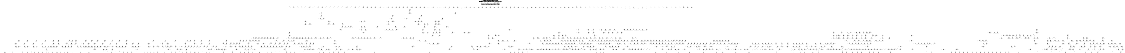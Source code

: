 # Network structure generated by ABC

digraph network {
size = "7.5,10";
center = true;
edge [dir = back];

{
  node [shape = plaintext];
  edge [style = invis];
  LevelTitle1 [label=""];
  LevelTitle2 [label=""];
  Level16 [label = ""];
  Level15 [label = ""];
  Level14 [label = ""];
  Level13 [label = ""];
  Level12 [label = ""];
  Level11 [label = ""];
  Level10 [label = ""];
  Level9 [label = ""];
  Level8 [label = ""];
  Level7 [label = ""];
  Level6 [label = ""];
  Level5 [label = ""];
  Level4 [label = ""];
  Level3 [label = ""];
  Level2 [label = ""];
  Level1 [label = ""];
  Level0 [label = ""];
  LevelTitle1 ->  LevelTitle2 ->  Level16 ->  Level15 ->  Level14 ->  Level13 ->  Level12 ->  Level11 ->  Level10 ->  Level9 ->  Level8 ->  Level7 ->  Level6 ->  Level5 ->  Level4 ->  Level3 ->  Level2 ->  Level1 ->  Level0;
}

{
  rank = same;
  LevelTitle1;
  title1 [shape=plaintext,
          fontsize=20,
          fontname = "Times-Roman",
          label="Network structure visualized by ABC\nBenchmark \"x3.blif\". Time was Thu Oct  8 20:27:50 2020. "
         ];
}

{
  rank = same;
  LevelTitle2;
  title2 [shape=plaintext,
          fontsize=18,
          fontname = "Times-Roman",
          label="The network contains 833 logic nodes and 0 latches.\n"
         ];
}

{
  rank = same;
  Level16;
  Node136 [label = "i4", shape = invtriangle, color = coral, fillcolor = coral];
  Node137 [label = "j4", shape = invtriangle, color = coral, fillcolor = coral];
  Node138 [label = "k4", shape = invtriangle, color = coral, fillcolor = coral];
  Node139 [label = "l4", shape = invtriangle, color = coral, fillcolor = coral];
  Node140 [label = "m4", shape = invtriangle, color = coral, fillcolor = coral];
  Node141 [label = "n4", shape = invtriangle, color = coral, fillcolor = coral];
  Node142 [label = "o4", shape = invtriangle, color = coral, fillcolor = coral];
  Node143 [label = "p4", shape = invtriangle, color = coral, fillcolor = coral];
  Node144 [label = "q4", shape = invtriangle, color = coral, fillcolor = coral];
  Node145 [label = "r4", shape = invtriangle, color = coral, fillcolor = coral];
  Node146 [label = "s4", shape = invtriangle, color = coral, fillcolor = coral];
  Node147 [label = "t4", shape = invtriangle, color = coral, fillcolor = coral];
  Node148 [label = "u4", shape = invtriangle, color = coral, fillcolor = coral];
  Node149 [label = "v4", shape = invtriangle, color = coral, fillcolor = coral];
  Node150 [label = "w4", shape = invtriangle, color = coral, fillcolor = coral];
  Node151 [label = "x4", shape = invtriangle, color = coral, fillcolor = coral];
  Node152 [label = "y4", shape = invtriangle, color = coral, fillcolor = coral];
  Node153 [label = "z4", shape = invtriangle, color = coral, fillcolor = coral];
  Node154 [label = "a5", shape = invtriangle, color = coral, fillcolor = coral];
  Node155 [label = "b5", shape = invtriangle, color = coral, fillcolor = coral];
  Node156 [label = "c5", shape = invtriangle, color = coral, fillcolor = coral];
  Node157 [label = "d5", shape = invtriangle, color = coral, fillcolor = coral];
  Node158 [label = "e5", shape = invtriangle, color = coral, fillcolor = coral];
  Node159 [label = "f5", shape = invtriangle, color = coral, fillcolor = coral];
  Node160 [label = "g5", shape = invtriangle, color = coral, fillcolor = coral];
  Node161 [label = "h5", shape = invtriangle, color = coral, fillcolor = coral];
  Node162 [label = "i5", shape = invtriangle, color = coral, fillcolor = coral];
  Node163 [label = "j5", shape = invtriangle, color = coral, fillcolor = coral];
  Node164 [label = "k5", shape = invtriangle, color = coral, fillcolor = coral];
  Node165 [label = "l5", shape = invtriangle, color = coral, fillcolor = coral];
  Node166 [label = "m5", shape = invtriangle, color = coral, fillcolor = coral];
  Node167 [label = "n5", shape = invtriangle, color = coral, fillcolor = coral];
  Node168 [label = "o5", shape = invtriangle, color = coral, fillcolor = coral];
  Node169 [label = "p5", shape = invtriangle, color = coral, fillcolor = coral];
  Node170 [label = "q5", shape = invtriangle, color = coral, fillcolor = coral];
  Node171 [label = "r5", shape = invtriangle, color = coral, fillcolor = coral];
  Node172 [label = "s5", shape = invtriangle, color = coral, fillcolor = coral];
  Node173 [label = "t5", shape = invtriangle, color = coral, fillcolor = coral];
  Node174 [label = "u5", shape = invtriangle, color = coral, fillcolor = coral];
  Node175 [label = "v5", shape = invtriangle, color = coral, fillcolor = coral];
  Node176 [label = "w5", shape = invtriangle, color = coral, fillcolor = coral];
  Node177 [label = "x5", shape = invtriangle, color = coral, fillcolor = coral];
  Node178 [label = "y5", shape = invtriangle, color = coral, fillcolor = coral];
  Node179 [label = "z5", shape = invtriangle, color = coral, fillcolor = coral];
  Node180 [label = "a6", shape = invtriangle, color = coral, fillcolor = coral];
  Node181 [label = "b6", shape = invtriangle, color = coral, fillcolor = coral];
  Node182 [label = "c6", shape = invtriangle, color = coral, fillcolor = coral];
  Node183 [label = "d6", shape = invtriangle, color = coral, fillcolor = coral];
  Node184 [label = "e6", shape = invtriangle, color = coral, fillcolor = coral];
  Node185 [label = "f6", shape = invtriangle, color = coral, fillcolor = coral];
  Node186 [label = "g6", shape = invtriangle, color = coral, fillcolor = coral];
  Node187 [label = "h6", shape = invtriangle, color = coral, fillcolor = coral];
  Node188 [label = "i6", shape = invtriangle, color = coral, fillcolor = coral];
  Node189 [label = "j6", shape = invtriangle, color = coral, fillcolor = coral];
  Node190 [label = "k6", shape = invtriangle, color = coral, fillcolor = coral];
  Node191 [label = "l6", shape = invtriangle, color = coral, fillcolor = coral];
  Node192 [label = "m6", shape = invtriangle, color = coral, fillcolor = coral];
  Node193 [label = "n6", shape = invtriangle, color = coral, fillcolor = coral];
  Node194 [label = "o6", shape = invtriangle, color = coral, fillcolor = coral];
  Node195 [label = "p6", shape = invtriangle, color = coral, fillcolor = coral];
  Node196 [label = "q6", shape = invtriangle, color = coral, fillcolor = coral];
  Node197 [label = "r6", shape = invtriangle, color = coral, fillcolor = coral];
  Node198 [label = "s6", shape = invtriangle, color = coral, fillcolor = coral];
  Node199 [label = "t6", shape = invtriangle, color = coral, fillcolor = coral];
  Node200 [label = "u6", shape = invtriangle, color = coral, fillcolor = coral];
  Node201 [label = "v6", shape = invtriangle, color = coral, fillcolor = coral];
  Node202 [label = "w6", shape = invtriangle, color = coral, fillcolor = coral];
  Node203 [label = "x6", shape = invtriangle, color = coral, fillcolor = coral];
  Node204 [label = "y6", shape = invtriangle, color = coral, fillcolor = coral];
  Node205 [label = "z6", shape = invtriangle, color = coral, fillcolor = coral];
  Node206 [label = "a7", shape = invtriangle, color = coral, fillcolor = coral];
  Node207 [label = "b7", shape = invtriangle, color = coral, fillcolor = coral];
  Node208 [label = "c7", shape = invtriangle, color = coral, fillcolor = coral];
  Node209 [label = "d7", shape = invtriangle, color = coral, fillcolor = coral];
  Node210 [label = "e7", shape = invtriangle, color = coral, fillcolor = coral];
  Node211 [label = "f7", shape = invtriangle, color = coral, fillcolor = coral];
  Node212 [label = "g7", shape = invtriangle, color = coral, fillcolor = coral];
  Node213 [label = "h7", shape = invtriangle, color = coral, fillcolor = coral];
  Node214 [label = "i7", shape = invtriangle, color = coral, fillcolor = coral];
  Node215 [label = "j7", shape = invtriangle, color = coral, fillcolor = coral];
  Node216 [label = "k7", shape = invtriangle, color = coral, fillcolor = coral];
  Node217 [label = "l7", shape = invtriangle, color = coral, fillcolor = coral];
  Node218 [label = "m7", shape = invtriangle, color = coral, fillcolor = coral];
  Node219 [label = "n7", shape = invtriangle, color = coral, fillcolor = coral];
  Node220 [label = "o7", shape = invtriangle, color = coral, fillcolor = coral];
  Node221 [label = "p7", shape = invtriangle, color = coral, fillcolor = coral];
  Node222 [label = "q7", shape = invtriangle, color = coral, fillcolor = coral];
  Node223 [label = "r7", shape = invtriangle, color = coral, fillcolor = coral];
  Node224 [label = "s7", shape = invtriangle, color = coral, fillcolor = coral];
  Node225 [label = "t7", shape = invtriangle, color = coral, fillcolor = coral];
  Node226 [label = "u7", shape = invtriangle, color = coral, fillcolor = coral];
  Node227 [label = "v7", shape = invtriangle, color = coral, fillcolor = coral];
  Node228 [label = "w7", shape = invtriangle, color = coral, fillcolor = coral];
  Node229 [label = "x7", shape = invtriangle, color = coral, fillcolor = coral];
  Node230 [label = "y7", shape = invtriangle, color = coral, fillcolor = coral];
  Node231 [label = "z7", shape = invtriangle, color = coral, fillcolor = coral];
  Node232 [label = "a8", shape = invtriangle, color = coral, fillcolor = coral];
  Node233 [label = "b8", shape = invtriangle, color = coral, fillcolor = coral];
  Node234 [label = "c8", shape = invtriangle, color = coral, fillcolor = coral];
}

{
  rank = same;
  Level15;
  Node589 [label = "589\n", shape = ellipse];
}

{
  rank = same;
  Level14;
  Node507 [label = "507\n", shape = ellipse];
  Node580 [label = "580\n", shape = ellipse];
  Node588 [label = "588\n", shape = ellipse];
}

{
  rank = same;
  Level13;
  Node506 [label = "506\n", shape = ellipse];
  Node579 [label = "579\n", shape = ellipse];
  Node587 [label = "587\n", shape = ellipse];
}

{
  rank = same;
  Level12;
  Node503 [label = "503\n", shape = ellipse];
  Node505 [label = "505\n", shape = ellipse];
  Node538 [label = "538\n", shape = ellipse];
  Node578 [label = "578\n", shape = ellipse];
  Node586 [label = "586\n", shape = ellipse];
  Node687 [label = "687\n", shape = ellipse];
}

{
  rank = same;
  Level11;
  Node300 [label = "300\n", shape = ellipse];
  Node502 [label = "502\n", shape = ellipse];
  Node504 [label = "504\n", shape = ellipse];
  Node537 [label = "537\n", shape = ellipse];
  Node576 [label = "576\n", shape = ellipse];
  Node577 [label = "577\n", shape = ellipse];
  Node583 [label = "583\n", shape = ellipse];
  Node585 [label = "585\n", shape = ellipse];
  Node618 [label = "618\n", shape = ellipse];
  Node682 [label = "682\n", shape = ellipse];
  Node686 [label = "686\n", shape = ellipse];
}

{
  rank = same;
  Level10;
  Node294 [label = "294\n", shape = ellipse];
  Node299 [label = "299\n", shape = ellipse];
  Node485 [label = "485\n", shape = ellipse];
  Node498 [label = "498\n", shape = ellipse];
  Node534 [label = "534\n", shape = ellipse];
  Node575 [label = "575\n", shape = ellipse];
  Node582 [label = "582\n", shape = ellipse];
  Node616 [label = "616\n", shape = ellipse];
  Node632 [label = "632\n", shape = ellipse];
  Node680 [label = "680\n", shape = ellipse];
  Node683 [label = "683\n", shape = ellipse];
}

{
  rank = same;
  Level9;
  Node293 [label = "293\n", shape = ellipse];
  Node296 [label = "296\n", shape = ellipse];
  Node298 [label = "298\n", shape = ellipse];
  Node484 [label = "484\n", shape = ellipse];
  Node497 [label = "497\n", shape = ellipse];
  Node531 [label = "531\n", shape = ellipse];
  Node601 [label = "601\n", shape = ellipse];
  Node615 [label = "615\n", shape = ellipse];
  Node630 [label = "630\n", shape = ellipse];
  Node679 [label = "679\n", shape = ellipse];
  Node681 [label = "681\n", shape = ellipse];
  Node685 [label = "685\n", shape = ellipse];
}

{
  rank = same;
  Level8;
  Node260 [label = "260\n", shape = ellipse];
  Node292 [label = "292\n", shape = ellipse];
  Node297 [label = "297\n", shape = ellipse];
  Node481 [label = "481\n", shape = ellipse];
  Node494 [label = "494\n", shape = ellipse];
  Node530 [label = "530\n", shape = ellipse];
  Node600 [label = "600\n", shape = ellipse];
  Node614 [label = "614\n", shape = ellipse];
  Node629 [label = "629\n", shape = ellipse];
  Node676 [label = "676\n", shape = ellipse];
  Node678 [label = "678\n", shape = ellipse];
  Node684 [label = "684\n", shape = ellipse];
  Node814 [label = "814\n", shape = ellipse];
  Node827 [label = "827\n", shape = ellipse];
  Node840 [label = "840\n", shape = ellipse];
  Node853 [label = "853\n", shape = ellipse];
  Node866 [label = "866\n", shape = ellipse];
  Node879 [label = "879\n", shape = ellipse];
  Node892 [label = "892\n", shape = ellipse];
  Node905 [label = "905\n", shape = ellipse];
  Node918 [label = "918\n", shape = ellipse];
  Node931 [label = "931\n", shape = ellipse];
  Node944 [label = "944\n", shape = ellipse];
  Node957 [label = "957\n", shape = ellipse];
  Node970 [label = "970\n", shape = ellipse];
  Node983 [label = "983\n", shape = ellipse];
  Node996 [label = "996\n", shape = ellipse];
}

{
  rank = same;
  Level7;
  Node243 [label = "243\n", shape = ellipse];
  Node259 [label = "259\n", shape = ellipse];
  Node283 [label = "283\n", shape = ellipse];
  Node528 [label = "528\n", shape = ellipse];
  Node557 [label = "557\n", shape = ellipse];
  Node569 [label = "569\n", shape = ellipse];
  Node599 [label = "599\n", shape = ellipse];
  Node612 [label = "612\n", shape = ellipse];
  Node613 [label = "613\n", shape = ellipse];
  Node628 [label = "628\n", shape = ellipse];
  Node658 [label = "658\n", shape = ellipse];
  Node667 [label = "667\n", shape = ellipse];
  Node675 [label = "675\n", shape = ellipse];
  Node677 [label = "677\n", shape = ellipse];
  Node813 [label = "813\n", shape = ellipse];
  Node826 [label = "826\n", shape = ellipse];
  Node839 [label = "839\n", shape = ellipse];
  Node852 [label = "852\n", shape = ellipse];
  Node865 [label = "865\n", shape = ellipse];
  Node878 [label = "878\n", shape = ellipse];
  Node891 [label = "891\n", shape = ellipse];
  Node904 [label = "904\n", shape = ellipse];
  Node917 [label = "917\n", shape = ellipse];
  Node930 [label = "930\n", shape = ellipse];
  Node943 [label = "943\n", shape = ellipse];
  Node956 [label = "956\n", shape = ellipse];
  Node969 [label = "969\n", shape = ellipse];
  Node982 [label = "982\n", shape = ellipse];
  Node995 [label = "995\n", shape = ellipse];
  Node1007 [label = "1007\n", shape = ellipse];
  Node1055 [label = "1055\n", shape = ellipse];
  Node1063 [label = "1063\n", shape = ellipse];
}

{
  rank = same;
  Level6;
  Node242 [label = "242\n", shape = ellipse];
  Node258 [label = "258\n", shape = ellipse];
  Node282 [label = "282\n", shape = ellipse];
  Node526 [label = "526\n", shape = ellipse];
  Node556 [label = "556\n", shape = ellipse];
  Node568 [label = "568\n", shape = ellipse];
  Node598 [label = "598\n", shape = ellipse];
  Node611 [label = "611\n", shape = ellipse];
  Node626 [label = "626\n", shape = ellipse];
  Node627 [label = "627\n", shape = ellipse];
  Node650 [label = "650\n", shape = ellipse];
  Node657 [label = "657\n", shape = ellipse];
  Node666 [label = "666\n", shape = ellipse];
  Node672 [label = "672\n", shape = ellipse];
  Node812 [label = "812\n", shape = ellipse];
  Node825 [label = "825\n", shape = ellipse];
  Node838 [label = "838\n", shape = ellipse];
  Node851 [label = "851\n", shape = ellipse];
  Node864 [label = "864\n", shape = ellipse];
  Node877 [label = "877\n", shape = ellipse];
  Node890 [label = "890\n", shape = ellipse];
  Node903 [label = "903\n", shape = ellipse];
  Node916 [label = "916\n", shape = ellipse];
  Node929 [label = "929\n", shape = ellipse];
  Node942 [label = "942\n", shape = ellipse];
  Node955 [label = "955\n", shape = ellipse];
  Node968 [label = "968\n", shape = ellipse];
  Node981 [label = "981\n", shape = ellipse];
  Node994 [label = "994\n", shape = ellipse];
  Node1006 [label = "1006\n", shape = ellipse];
  Node1030 [label = "1030\n", shape = ellipse];
  Node1036 [label = "1036\n", shape = ellipse];
  Node1046 [label = "1046\n", shape = ellipse];
  Node1054 [label = "1054\n", shape = ellipse];
  Node1062 [label = "1062\n", shape = ellipse];
}

{
  rank = same;
  Level5;
  Node241 [label = "241\n", shape = ellipse];
  Node256 [label = "256\n", shape = ellipse];
  Node277 [label = "277\n", shape = ellipse];
  Node279 [label = "279\n", shape = ellipse];
  Node291 [label = "291\n", shape = ellipse];
  Node309 [label = "309\n", shape = ellipse];
  Node314 [label = "314\n", shape = ellipse];
  Node319 [label = "319\n", shape = ellipse];
  Node324 [label = "324\n", shape = ellipse];
  Node329 [label = "329\n", shape = ellipse];
  Node334 [label = "334\n", shape = ellipse];
  Node339 [label = "339\n", shape = ellipse];
  Node344 [label = "344\n", shape = ellipse];
  Node350 [label = "350\n", shape = ellipse];
  Node355 [label = "355\n", shape = ellipse];
  Node360 [label = "360\n", shape = ellipse];
  Node365 [label = "365\n", shape = ellipse];
  Node370 [label = "370\n", shape = ellipse];
  Node375 [label = "375\n", shape = ellipse];
  Node380 [label = "380\n", shape = ellipse];
  Node385 [label = "385\n", shape = ellipse];
  Node391 [label = "391\n", shape = ellipse];
  Node396 [label = "396\n", shape = ellipse];
  Node401 [label = "401\n", shape = ellipse];
  Node406 [label = "406\n", shape = ellipse];
  Node411 [label = "411\n", shape = ellipse];
  Node416 [label = "416\n", shape = ellipse];
  Node421 [label = "421\n", shape = ellipse];
  Node426 [label = "426\n", shape = ellipse];
  Node432 [label = "432\n", shape = ellipse];
  Node437 [label = "437\n", shape = ellipse];
  Node442 [label = "442\n", shape = ellipse];
  Node447 [label = "447\n", shape = ellipse];
  Node452 [label = "452\n", shape = ellipse];
  Node457 [label = "457\n", shape = ellipse];
  Node462 [label = "462\n", shape = ellipse];
  Node467 [label = "467\n", shape = ellipse];
  Node493 [label = "493\n", shape = ellipse];
  Node523 [label = "523\n", shape = ellipse];
  Node553 [label = "553\n", shape = ellipse];
  Node566 [label = "566\n", shape = ellipse];
  Node567 [label = "567\n", shape = ellipse];
  Node595 [label = "595\n", shape = ellipse];
  Node610 [label = "610\n", shape = ellipse];
  Node625 [label = "625\n", shape = ellipse];
  Node640 [label = "640\n", shape = ellipse];
  Node645 [label = "645\n", shape = ellipse];
  Node649 [label = "649\n", shape = ellipse];
  Node654 [label = "654\n", shape = ellipse];
  Node663 [label = "663\n", shape = ellipse];
  Node671 [label = "671\n", shape = ellipse];
  Node694 [label = "694\n", shape = ellipse];
  Node701 [label = "701\n", shape = ellipse];
  Node708 [label = "708\n", shape = ellipse];
  Node715 [label = "715\n", shape = ellipse];
  Node722 [label = "722\n", shape = ellipse];
  Node729 [label = "729\n", shape = ellipse];
  Node736 [label = "736\n", shape = ellipse];
  Node743 [label = "743\n", shape = ellipse];
  Node750 [label = "750\n", shape = ellipse];
  Node757 [label = "757\n", shape = ellipse];
  Node764 [label = "764\n", shape = ellipse];
  Node771 [label = "771\n", shape = ellipse];
  Node778 [label = "778\n", shape = ellipse];
  Node785 [label = "785\n", shape = ellipse];
  Node792 [label = "792\n", shape = ellipse];
  Node799 [label = "799\n", shape = ellipse];
  Node811 [label = "811\n", shape = ellipse];
  Node824 [label = "824\n", shape = ellipse];
  Node837 [label = "837\n", shape = ellipse];
  Node850 [label = "850\n", shape = ellipse];
  Node863 [label = "863\n", shape = ellipse];
  Node876 [label = "876\n", shape = ellipse];
  Node889 [label = "889\n", shape = ellipse];
  Node902 [label = "902\n", shape = ellipse];
  Node915 [label = "915\n", shape = ellipse];
  Node928 [label = "928\n", shape = ellipse];
  Node941 [label = "941\n", shape = ellipse];
  Node954 [label = "954\n", shape = ellipse];
  Node967 [label = "967\n", shape = ellipse];
  Node980 [label = "980\n", shape = ellipse];
  Node993 [label = "993\n", shape = ellipse];
  Node1005 [label = "1005\n", shape = ellipse];
  Node1017 [label = "1017\n", shape = ellipse];
  Node1022 [label = "1022\n", shape = ellipse];
  Node1029 [label = "1029\n", shape = ellipse];
  Node1035 [label = "1035\n", shape = ellipse];
  Node1045 [label = "1045\n", shape = ellipse];
  Node1051 [label = "1051\n", shape = ellipse];
  Node1059 [label = "1059\n", shape = ellipse];
}

{
  rank = same;
  Level4;
  Node240 [label = "240\n", shape = ellipse];
  Node255 [label = "255\n", shape = ellipse];
  Node257 [label = "257\n", shape = ellipse];
  Node275 [label = "275\n", shape = ellipse];
  Node278 [label = "278\n", shape = ellipse];
  Node281 [label = "281\n", shape = ellipse];
  Node290 [label = "290\n", shape = ellipse];
  Node308 [label = "308\n", shape = ellipse];
  Node313 [label = "313\n", shape = ellipse];
  Node318 [label = "318\n", shape = ellipse];
  Node323 [label = "323\n", shape = ellipse];
  Node328 [label = "328\n", shape = ellipse];
  Node333 [label = "333\n", shape = ellipse];
  Node338 [label = "338\n", shape = ellipse];
  Node343 [label = "343\n", shape = ellipse];
  Node349 [label = "349\n", shape = ellipse];
  Node354 [label = "354\n", shape = ellipse];
  Node359 [label = "359\n", shape = ellipse];
  Node364 [label = "364\n", shape = ellipse];
  Node369 [label = "369\n", shape = ellipse];
  Node374 [label = "374\n", shape = ellipse];
  Node379 [label = "379\n", shape = ellipse];
  Node384 [label = "384\n", shape = ellipse];
  Node390 [label = "390\n", shape = ellipse];
  Node395 [label = "395\n", shape = ellipse];
  Node400 [label = "400\n", shape = ellipse];
  Node405 [label = "405\n", shape = ellipse];
  Node410 [label = "410\n", shape = ellipse];
  Node415 [label = "415\n", shape = ellipse];
  Node420 [label = "420\n", shape = ellipse];
  Node425 [label = "425\n", shape = ellipse];
  Node431 [label = "431\n", shape = ellipse];
  Node436 [label = "436\n", shape = ellipse];
  Node441 [label = "441\n", shape = ellipse];
  Node446 [label = "446\n", shape = ellipse];
  Node451 [label = "451\n", shape = ellipse];
  Node456 [label = "456\n", shape = ellipse];
  Node461 [label = "461\n", shape = ellipse];
  Node466 [label = "466\n", shape = ellipse];
  Node471 [label = "471\n", shape = ellipse];
  Node472 [label = "472\n", shape = ellipse];
  Node479 [label = "479\n", shape = ellipse];
  Node491 [label = "491\n", shape = ellipse];
  Node519 [label = "519\n", shape = ellipse];
  Node536 [label = "536\n", shape = ellipse];
  Node551 [label = "551\n", shape = ellipse];
  Node555 [label = "555\n", shape = ellipse];
  Node559 [label = "559\n", shape = ellipse];
  Node564 [label = "564\n", shape = ellipse];
  Node573 [label = "573\n", shape = ellipse];
  Node594 [label = "594\n", shape = ellipse];
  Node608 [label = "608\n", shape = ellipse];
  Node624 [label = "624\n", shape = ellipse];
  Node639 [label = "639\n", shape = ellipse];
  Node644 [label = "644\n", shape = ellipse];
  Node647 [label = "647\n", shape = ellipse];
  Node648 [label = "648\n", shape = ellipse];
  Node653 [label = "653\n", shape = ellipse];
  Node656 [label = "656\n", shape = ellipse];
  Node662 [label = "662\n", shape = ellipse];
  Node665 [label = "665\n", shape = ellipse];
  Node670 [label = "670\n", shape = ellipse];
  Node674 [label = "674\n", shape = ellipse];
  Node692 [label = "692\n", shape = ellipse];
  Node699 [label = "699\n", shape = ellipse];
  Node706 [label = "706\n", shape = ellipse];
  Node713 [label = "713\n", shape = ellipse];
  Node720 [label = "720\n", shape = ellipse];
  Node727 [label = "727\n", shape = ellipse];
  Node734 [label = "734\n", shape = ellipse];
  Node741 [label = "741\n", shape = ellipse];
  Node748 [label = "748\n", shape = ellipse];
  Node755 [label = "755\n", shape = ellipse];
  Node762 [label = "762\n", shape = ellipse];
  Node769 [label = "769\n", shape = ellipse];
  Node776 [label = "776\n", shape = ellipse];
  Node783 [label = "783\n", shape = ellipse];
  Node790 [label = "790\n", shape = ellipse];
  Node797 [label = "797\n", shape = ellipse];
  Node803 [label = "803\n", shape = ellipse];
  Node810 [label = "810\n", shape = ellipse];
  Node817 [label = "817\n", shape = ellipse];
  Node823 [label = "823\n", shape = ellipse];
  Node830 [label = "830\n", shape = ellipse];
  Node836 [label = "836\n", shape = ellipse];
  Node843 [label = "843\n", shape = ellipse];
  Node849 [label = "849\n", shape = ellipse];
  Node856 [label = "856\n", shape = ellipse];
  Node862 [label = "862\n", shape = ellipse];
  Node869 [label = "869\n", shape = ellipse];
  Node875 [label = "875\n", shape = ellipse];
  Node882 [label = "882\n", shape = ellipse];
  Node888 [label = "888\n", shape = ellipse];
  Node895 [label = "895\n", shape = ellipse];
  Node901 [label = "901\n", shape = ellipse];
  Node908 [label = "908\n", shape = ellipse];
  Node914 [label = "914\n", shape = ellipse];
  Node921 [label = "921\n", shape = ellipse];
  Node927 [label = "927\n", shape = ellipse];
  Node934 [label = "934\n", shape = ellipse];
  Node940 [label = "940\n", shape = ellipse];
  Node947 [label = "947\n", shape = ellipse];
  Node953 [label = "953\n", shape = ellipse];
  Node960 [label = "960\n", shape = ellipse];
  Node966 [label = "966\n", shape = ellipse];
  Node973 [label = "973\n", shape = ellipse];
  Node979 [label = "979\n", shape = ellipse];
  Node986 [label = "986\n", shape = ellipse];
  Node992 [label = "992\n", shape = ellipse];
  Node1003 [label = "1003\n", shape = ellipse];
  Node1004 [label = "1004\n", shape = ellipse];
  Node1013 [label = "1013\n", shape = ellipse];
  Node1015 [label = "1015\n", shape = ellipse];
  Node1021 [label = "1021\n", shape = ellipse];
  Node1028 [label = "1028\n", shape = ellipse];
  Node1032 [label = "1032\n", shape = ellipse];
  Node1034 [label = "1034\n", shape = ellipse];
  Node1042 [label = "1042\n", shape = ellipse];
  Node1044 [label = "1044\n", shape = ellipse];
  Node1050 [label = "1050\n", shape = ellipse];
  Node1053 [label = "1053\n", shape = ellipse];
  Node1058 [label = "1058\n", shape = ellipse];
  Node1061 [label = "1061\n", shape = ellipse];
  Node1067 [label = "1067\n", shape = ellipse];
}

{
  rank = same;
  Level3;
  Node239 [label = "239\n", shape = ellipse];
  Node248 [label = "248\n", shape = ellipse];
  Node253 [label = "253\n", shape = ellipse];
  Node269 [label = "269\n", shape = ellipse];
  Node273 [label = "273\n", shape = ellipse];
  Node280 [label = "280\n", shape = ellipse];
  Node289 [label = "289\n", shape = ellipse];
  Node295 [label = "295\n", shape = ellipse];
  Node303 [label = "303\n", shape = ellipse];
  Node306 [label = "306\n", shape = ellipse];
  Node311 [label = "311\n", shape = ellipse];
  Node316 [label = "316\n", shape = ellipse];
  Node321 [label = "321\n", shape = ellipse];
  Node326 [label = "326\n", shape = ellipse];
  Node331 [label = "331\n", shape = ellipse];
  Node336 [label = "336\n", shape = ellipse];
  Node341 [label = "341\n", shape = ellipse];
  Node347 [label = "347\n", shape = ellipse];
  Node352 [label = "352\n", shape = ellipse];
  Node357 [label = "357\n", shape = ellipse];
  Node362 [label = "362\n", shape = ellipse];
  Node367 [label = "367\n", shape = ellipse];
  Node372 [label = "372\n", shape = ellipse];
  Node377 [label = "377\n", shape = ellipse];
  Node382 [label = "382\n", shape = ellipse];
  Node388 [label = "388\n", shape = ellipse];
  Node393 [label = "393\n", shape = ellipse];
  Node398 [label = "398\n", shape = ellipse];
  Node403 [label = "403\n", shape = ellipse];
  Node408 [label = "408\n", shape = ellipse];
  Node413 [label = "413\n", shape = ellipse];
  Node418 [label = "418\n", shape = ellipse];
  Node423 [label = "423\n", shape = ellipse];
  Node429 [label = "429\n", shape = ellipse];
  Node434 [label = "434\n", shape = ellipse];
  Node439 [label = "439\n", shape = ellipse];
  Node444 [label = "444\n", shape = ellipse];
  Node449 [label = "449\n", shape = ellipse];
  Node454 [label = "454\n", shape = ellipse];
  Node459 [label = "459\n", shape = ellipse];
  Node464 [label = "464\n", shape = ellipse];
  Node470 [label = "470\n", shape = ellipse];
  Node476 [label = "476\n", shape = ellipse];
  Node478 [label = "478\n", shape = ellipse];
  Node480 [label = "480\n", shape = ellipse];
  Node483 [label = "483\n", shape = ellipse];
  Node490 [label = "490\n", shape = ellipse];
  Node492 [label = "492\n", shape = ellipse];
  Node496 [label = "496\n", shape = ellipse];
  Node501 [label = "501\n", shape = ellipse];
  Node515 [label = "515\n", shape = ellipse];
  Node535 [label = "535\n", shape = ellipse];
  Node550 [label = "550\n", shape = ellipse];
  Node554 [label = "554\n", shape = ellipse];
  Node558 [label = "558\n", shape = ellipse];
  Node563 [label = "563\n", shape = ellipse];
  Node565 [label = "565\n", shape = ellipse];
  Node572 [label = "572\n", shape = ellipse];
  Node593 [label = "593\n", shape = ellipse];
  Node604 [label = "604\n", shape = ellipse];
  Node607 [label = "607\n", shape = ellipse];
  Node623 [label = "623\n", shape = ellipse];
  Node637 [label = "637\n", shape = ellipse];
  Node638 [label = "638\n", shape = ellipse];
  Node643 [label = "643\n", shape = ellipse];
  Node646 [label = "646\n", shape = ellipse];
  Node655 [label = "655\n", shape = ellipse];
  Node664 [label = "664\n", shape = ellipse];
  Node673 [label = "673\n", shape = ellipse];
  Node691 [label = "691\n", shape = ellipse];
  Node698 [label = "698\n", shape = ellipse];
  Node705 [label = "705\n", shape = ellipse];
  Node712 [label = "712\n", shape = ellipse];
  Node719 [label = "719\n", shape = ellipse];
  Node726 [label = "726\n", shape = ellipse];
  Node733 [label = "733\n", shape = ellipse];
  Node740 [label = "740\n", shape = ellipse];
  Node747 [label = "747\n", shape = ellipse];
  Node754 [label = "754\n", shape = ellipse];
  Node761 [label = "761\n", shape = ellipse];
  Node768 [label = "768\n", shape = ellipse];
  Node775 [label = "775\n", shape = ellipse];
  Node782 [label = "782\n", shape = ellipse];
  Node789 [label = "789\n", shape = ellipse];
  Node796 [label = "796\n", shape = ellipse];
  Node801 [label = "801\n", shape = ellipse];
  Node802 [label = "802\n", shape = ellipse];
  Node805 [label = "805\n", shape = ellipse];
  Node809 [label = "809\n", shape = ellipse];
  Node815 [label = "815\n", shape = ellipse];
  Node816 [label = "816\n", shape = ellipse];
  Node818 [label = "818\n", shape = ellipse];
  Node822 [label = "822\n", shape = ellipse];
  Node828 [label = "828\n", shape = ellipse];
  Node829 [label = "829\n", shape = ellipse];
  Node831 [label = "831\n", shape = ellipse];
  Node835 [label = "835\n", shape = ellipse];
  Node841 [label = "841\n", shape = ellipse];
  Node842 [label = "842\n", shape = ellipse];
  Node844 [label = "844\n", shape = ellipse];
  Node848 [label = "848\n", shape = ellipse];
  Node854 [label = "854\n", shape = ellipse];
  Node855 [label = "855\n", shape = ellipse];
  Node857 [label = "857\n", shape = ellipse];
  Node861 [label = "861\n", shape = ellipse];
  Node867 [label = "867\n", shape = ellipse];
  Node868 [label = "868\n", shape = ellipse];
  Node870 [label = "870\n", shape = ellipse];
  Node874 [label = "874\n", shape = ellipse];
  Node880 [label = "880\n", shape = ellipse];
  Node881 [label = "881\n", shape = ellipse];
  Node883 [label = "883\n", shape = ellipse];
  Node887 [label = "887\n", shape = ellipse];
  Node893 [label = "893\n", shape = ellipse];
  Node894 [label = "894\n", shape = ellipse];
  Node896 [label = "896\n", shape = ellipse];
  Node900 [label = "900\n", shape = ellipse];
  Node906 [label = "906\n", shape = ellipse];
  Node907 [label = "907\n", shape = ellipse];
  Node909 [label = "909\n", shape = ellipse];
  Node913 [label = "913\n", shape = ellipse];
  Node919 [label = "919\n", shape = ellipse];
  Node920 [label = "920\n", shape = ellipse];
  Node922 [label = "922\n", shape = ellipse];
  Node926 [label = "926\n", shape = ellipse];
  Node932 [label = "932\n", shape = ellipse];
  Node933 [label = "933\n", shape = ellipse];
  Node935 [label = "935\n", shape = ellipse];
  Node939 [label = "939\n", shape = ellipse];
  Node945 [label = "945\n", shape = ellipse];
  Node946 [label = "946\n", shape = ellipse];
  Node948 [label = "948\n", shape = ellipse];
  Node952 [label = "952\n", shape = ellipse];
  Node958 [label = "958\n", shape = ellipse];
  Node959 [label = "959\n", shape = ellipse];
  Node961 [label = "961\n", shape = ellipse];
  Node965 [label = "965\n", shape = ellipse];
  Node971 [label = "971\n", shape = ellipse];
  Node972 [label = "972\n", shape = ellipse];
  Node974 [label = "974\n", shape = ellipse];
  Node978 [label = "978\n", shape = ellipse];
  Node984 [label = "984\n", shape = ellipse];
  Node985 [label = "985\n", shape = ellipse];
  Node987 [label = "987\n", shape = ellipse];
  Node991 [label = "991\n", shape = ellipse];
  Node997 [label = "997\n", shape = ellipse];
  Node998 [label = "998\n", shape = ellipse];
  Node1002 [label = "1002\n", shape = ellipse];
  Node1011 [label = "1011\n", shape = ellipse];
  Node1014 [label = "1014\n", shape = ellipse];
  Node1018 [label = "1018\n", shape = ellipse];
  Node1020 [label = "1020\n", shape = ellipse];
  Node1026 [label = "1026\n", shape = ellipse];
  Node1027 [label = "1027\n", shape = ellipse];
  Node1031 [label = "1031\n", shape = ellipse];
  Node1033 [label = "1033\n", shape = ellipse];
  Node1041 [label = "1041\n", shape = ellipse];
  Node1043 [label = "1043\n", shape = ellipse];
  Node1049 [label = "1049\n", shape = ellipse];
  Node1052 [label = "1052\n", shape = ellipse];
  Node1060 [label = "1060\n", shape = ellipse];
  Node1065 [label = "1065\n", shape = ellipse];
}

{
  rank = same;
  Level2;
  Node238 [label = "238\n", shape = ellipse];
  Node245 [label = "245\n", shape = ellipse];
  Node247 [label = "247\n", shape = ellipse];
  Node250 [label = "250\n", shape = ellipse];
  Node252 [label = "252\n", shape = ellipse];
  Node262 [label = "262\n", shape = ellipse];
  Node264 [label = "264\n", shape = ellipse];
  Node268 [label = "268\n", shape = ellipse];
  Node272 [label = "272\n", shape = ellipse];
  Node286 [label = "286\n", shape = ellipse];
  Node288 [label = "288\n", shape = ellipse];
  Node302 [label = "302\n", shape = ellipse];
  Node305 [label = "305\n", shape = ellipse];
  Node307 [label = "307\n", shape = ellipse];
  Node310 [label = "310\n", shape = ellipse];
  Node312 [label = "312\n", shape = ellipse];
  Node315 [label = "315\n", shape = ellipse];
  Node317 [label = "317\n", shape = ellipse];
  Node320 [label = "320\n", shape = ellipse];
  Node322 [label = "322\n", shape = ellipse];
  Node325 [label = "325\n", shape = ellipse];
  Node327 [label = "327\n", shape = ellipse];
  Node330 [label = "330\n", shape = ellipse];
  Node332 [label = "332\n", shape = ellipse];
  Node335 [label = "335\n", shape = ellipse];
  Node337 [label = "337\n", shape = ellipse];
  Node340 [label = "340\n", shape = ellipse];
  Node342 [label = "342\n", shape = ellipse];
  Node346 [label = "346\n", shape = ellipse];
  Node348 [label = "348\n", shape = ellipse];
  Node351 [label = "351\n", shape = ellipse];
  Node353 [label = "353\n", shape = ellipse];
  Node356 [label = "356\n", shape = ellipse];
  Node358 [label = "358\n", shape = ellipse];
  Node361 [label = "361\n", shape = ellipse];
  Node363 [label = "363\n", shape = ellipse];
  Node366 [label = "366\n", shape = ellipse];
  Node368 [label = "368\n", shape = ellipse];
  Node371 [label = "371\n", shape = ellipse];
  Node373 [label = "373\n", shape = ellipse];
  Node376 [label = "376\n", shape = ellipse];
  Node378 [label = "378\n", shape = ellipse];
  Node381 [label = "381\n", shape = ellipse];
  Node383 [label = "383\n", shape = ellipse];
  Node387 [label = "387\n", shape = ellipse];
  Node389 [label = "389\n", shape = ellipse];
  Node392 [label = "392\n", shape = ellipse];
  Node394 [label = "394\n", shape = ellipse];
  Node397 [label = "397\n", shape = ellipse];
  Node399 [label = "399\n", shape = ellipse];
  Node402 [label = "402\n", shape = ellipse];
  Node404 [label = "404\n", shape = ellipse];
  Node407 [label = "407\n", shape = ellipse];
  Node409 [label = "409\n", shape = ellipse];
  Node412 [label = "412\n", shape = ellipse];
  Node414 [label = "414\n", shape = ellipse];
  Node417 [label = "417\n", shape = ellipse];
  Node419 [label = "419\n", shape = ellipse];
  Node422 [label = "422\n", shape = ellipse];
  Node424 [label = "424\n", shape = ellipse];
  Node428 [label = "428\n", shape = ellipse];
  Node430 [label = "430\n", shape = ellipse];
  Node433 [label = "433\n", shape = ellipse];
  Node435 [label = "435\n", shape = ellipse];
  Node438 [label = "438\n", shape = ellipse];
  Node440 [label = "440\n", shape = ellipse];
  Node443 [label = "443\n", shape = ellipse];
  Node445 [label = "445\n", shape = ellipse];
  Node448 [label = "448\n", shape = ellipse];
  Node450 [label = "450\n", shape = ellipse];
  Node453 [label = "453\n", shape = ellipse];
  Node455 [label = "455\n", shape = ellipse];
  Node458 [label = "458\n", shape = ellipse];
  Node460 [label = "460\n", shape = ellipse];
  Node463 [label = "463\n", shape = ellipse];
  Node465 [label = "465\n", shape = ellipse];
  Node469 [label = "469\n", shape = ellipse];
  Node475 [label = "475\n", shape = ellipse];
  Node477 [label = "477\n", shape = ellipse];
  Node482 [label = "482\n", shape = ellipse];
  Node489 [label = "489\n", shape = ellipse];
  Node495 [label = "495\n", shape = ellipse];
  Node500 [label = "500\n", shape = ellipse];
  Node510 [label = "510\n", shape = ellipse];
  Node514 [label = "514\n", shape = ellipse];
  Node518 [label = "518\n", shape = ellipse];
  Node522 [label = "522\n", shape = ellipse];
  Node525 [label = "525\n", shape = ellipse];
  Node533 [label = "533\n", shape = ellipse];
  Node541 [label = "541\n", shape = ellipse];
  Node542 [label = "542\n", shape = ellipse];
  Node544 [label = "544\n", shape = ellipse];
  Node546 [label = "546\n", shape = ellipse];
  Node548 [label = "548\n", shape = ellipse];
  Node549 [label = "549\n", shape = ellipse];
  Node561 [label = "561\n", shape = ellipse];
  Node571 [label = "571\n", shape = ellipse];
  Node584 [label = "584\n", shape = ellipse];
  Node592 [label = "592\n", shape = ellipse];
  Node597 [label = "597\n", shape = ellipse];
  Node603 [label = "603\n", shape = ellipse];
  Node606 [label = "606\n", shape = ellipse];
  Node620 [label = "620\n", shape = ellipse];
  Node622 [label = "622\n", shape = ellipse];
  Node634 [label = "634\n", shape = ellipse];
  Node635 [label = "635\n", shape = ellipse];
  Node642 [label = "642\n", shape = ellipse];
  Node660 [label = "660\n", shape = ellipse];
  Node661 [label = "661\n", shape = ellipse];
  Node669 [label = "669\n", shape = ellipse];
  Node690 [label = "690\n", shape = ellipse];
  Node697 [label = "697\n", shape = ellipse];
  Node704 [label = "704\n", shape = ellipse];
  Node711 [label = "711\n", shape = ellipse];
  Node718 [label = "718\n", shape = ellipse];
  Node725 [label = "725\n", shape = ellipse];
  Node732 [label = "732\n", shape = ellipse];
  Node738 [label = "738\n", shape = ellipse];
  Node746 [label = "746\n", shape = ellipse];
  Node753 [label = "753\n", shape = ellipse];
  Node760 [label = "760\n", shape = ellipse];
  Node767 [label = "767\n", shape = ellipse];
  Node774 [label = "774\n", shape = ellipse];
  Node781 [label = "781\n", shape = ellipse];
  Node788 [label = "788\n", shape = ellipse];
  Node795 [label = "795\n", shape = ellipse];
  Node800 [label = "800\n", shape = ellipse];
  Node804 [label = "804\n", shape = ellipse];
  Node807 [label = "807\n", shape = ellipse];
  Node820 [label = "820\n", shape = ellipse];
  Node833 [label = "833\n", shape = ellipse];
  Node846 [label = "846\n", shape = ellipse];
  Node859 [label = "859\n", shape = ellipse];
  Node872 [label = "872\n", shape = ellipse];
  Node885 [label = "885\n", shape = ellipse];
  Node898 [label = "898\n", shape = ellipse];
  Node911 [label = "911\n", shape = ellipse];
  Node924 [label = "924\n", shape = ellipse];
  Node937 [label = "937\n", shape = ellipse];
  Node950 [label = "950\n", shape = ellipse];
  Node963 [label = "963\n", shape = ellipse];
  Node976 [label = "976\n", shape = ellipse];
  Node989 [label = "989\n", shape = ellipse];
  Node1000 [label = "1000\n", shape = ellipse];
  Node1009 [label = "1009\n", shape = ellipse];
  Node1010 [label = "1010\n", shape = ellipse];
  Node1016 [label = "1016\n", shape = ellipse];
  Node1019 [label = "1019\n", shape = ellipse];
  Node1024 [label = "1024\n", shape = ellipse];
  Node1025 [label = "1025\n", shape = ellipse];
  Node1038 [label = "1038\n", shape = ellipse];
  Node1040 [label = "1040\n", shape = ellipse];
  Node1048 [label = "1048\n", shape = ellipse];
  Node1057 [label = "1057\n", shape = ellipse];
  Node1064 [label = "1064\n", shape = ellipse];
  Node1066 [label = "1066\n", shape = ellipse];
}

{
  rank = same;
  Level1;
  Node235 [label = "235\n", shape = ellipse];
  Node236 [label = "236\n", shape = ellipse];
  Node237 [label = "237\n", shape = ellipse];
  Node244 [label = "244\n", shape = ellipse];
  Node246 [label = "246\n", shape = ellipse];
  Node249 [label = "249\n", shape = ellipse];
  Node251 [label = "251\n", shape = ellipse];
  Node254 [label = "254\n", shape = ellipse];
  Node261 [label = "261\n", shape = ellipse];
  Node263 [label = "263\n", shape = ellipse];
  Node265 [label = "265\n", shape = ellipse];
  Node266 [label = "266\n", shape = ellipse];
  Node267 [label = "267\n", shape = ellipse];
  Node270 [label = "270\n", shape = ellipse];
  Node271 [label = "271\n", shape = ellipse];
  Node274 [label = "274\n", shape = ellipse];
  Node276 [label = "276\n", shape = ellipse];
  Node284 [label = "284\n", shape = ellipse];
  Node285 [label = "285\n", shape = ellipse];
  Node287 [label = "287\n", shape = ellipse];
  Node301 [label = "301\n", shape = ellipse];
  Node304 [label = "304\n", shape = ellipse];
  Node345 [label = "345\n", shape = ellipse];
  Node386 [label = "386\n", shape = ellipse];
  Node427 [label = "427\n", shape = ellipse];
  Node468 [label = "468\n", shape = ellipse];
  Node473 [label = "473\n", shape = ellipse];
  Node474 [label = "474\n", shape = ellipse];
  Node486 [label = "486\n", shape = ellipse];
  Node487 [label = "487\n", shape = ellipse];
  Node488 [label = "488\n", shape = ellipse];
  Node499 [label = "499\n", shape = ellipse];
  Node508 [label = "508\n", shape = ellipse];
  Node509 [label = "509\n", shape = ellipse];
  Node511 [label = "511\n", shape = ellipse];
  Node512 [label = "512\n", shape = ellipse];
  Node513 [label = "513\n", shape = ellipse];
  Node516 [label = "516\n", shape = ellipse];
  Node517 [label = "517\n", shape = ellipse];
  Node520 [label = "520\n", shape = ellipse];
  Node521 [label = "521\n", shape = ellipse];
  Node524 [label = "524\n", shape = ellipse];
  Node527 [label = "527\n", shape = ellipse];
  Node529 [label = "529\n", shape = ellipse];
  Node532 [label = "532\n", shape = ellipse];
  Node539 [label = "539\n", shape = ellipse];
  Node540 [label = "540\n", shape = ellipse];
  Node543 [label = "543\n", shape = ellipse];
  Node545 [label = "545\n", shape = ellipse];
  Node547 [label = "547\n", shape = ellipse];
  Node552 [label = "552\n", shape = ellipse];
  Node560 [label = "560\n", shape = ellipse];
  Node562 [label = "562\n", shape = ellipse];
  Node570 [label = "570\n", shape = ellipse];
  Node574 [label = "574\n", shape = ellipse];
  Node581 [label = "581\n", shape = ellipse];
  Node590 [label = "590\n", shape = ellipse];
  Node591 [label = "591\n", shape = ellipse];
  Node596 [label = "596\n", shape = ellipse];
  Node602 [label = "602\n", shape = ellipse];
  Node605 [label = "605\n", shape = ellipse];
  Node609 [label = "609\n", shape = ellipse];
  Node617 [label = "617\n", shape = ellipse];
  Node619 [label = "619\n", shape = ellipse];
  Node621 [label = "621\n", shape = ellipse];
  Node631 [label = "631\n", shape = ellipse];
  Node633 [label = "633\n", shape = ellipse];
  Node636 [label = "636\n", shape = ellipse];
  Node641 [label = "641\n", shape = ellipse];
  Node651 [label = "651\n", shape = ellipse];
  Node652 [label = "652\n", shape = ellipse];
  Node659 [label = "659\n", shape = ellipse];
  Node668 [label = "668\n", shape = ellipse];
  Node688 [label = "688\n", shape = ellipse];
  Node689 [label = "689\n", shape = ellipse];
  Node693 [label = "693\n", shape = ellipse];
  Node695 [label = "695\n", shape = ellipse];
  Node696 [label = "696\n", shape = ellipse];
  Node700 [label = "700\n", shape = ellipse];
  Node702 [label = "702\n", shape = ellipse];
  Node703 [label = "703\n", shape = ellipse];
  Node707 [label = "707\n", shape = ellipse];
  Node709 [label = "709\n", shape = ellipse];
  Node710 [label = "710\n", shape = ellipse];
  Node714 [label = "714\n", shape = ellipse];
  Node716 [label = "716\n", shape = ellipse];
  Node717 [label = "717\n", shape = ellipse];
  Node721 [label = "721\n", shape = ellipse];
  Node723 [label = "723\n", shape = ellipse];
  Node724 [label = "724\n", shape = ellipse];
  Node728 [label = "728\n", shape = ellipse];
  Node730 [label = "730\n", shape = ellipse];
  Node731 [label = "731\n", shape = ellipse];
  Node735 [label = "735\n", shape = ellipse];
  Node737 [label = "737\n", shape = ellipse];
  Node739 [label = "739\n", shape = ellipse];
  Node742 [label = "742\n", shape = ellipse];
  Node744 [label = "744\n", shape = ellipse];
  Node745 [label = "745\n", shape = ellipse];
  Node749 [label = "749\n", shape = ellipse];
  Node751 [label = "751\n", shape = ellipse];
  Node752 [label = "752\n", shape = ellipse];
  Node756 [label = "756\n", shape = ellipse];
  Node758 [label = "758\n", shape = ellipse];
  Node759 [label = "759\n", shape = ellipse];
  Node763 [label = "763\n", shape = ellipse];
  Node765 [label = "765\n", shape = ellipse];
  Node766 [label = "766\n", shape = ellipse];
  Node770 [label = "770\n", shape = ellipse];
  Node772 [label = "772\n", shape = ellipse];
  Node773 [label = "773\n", shape = ellipse];
  Node777 [label = "777\n", shape = ellipse];
  Node779 [label = "779\n", shape = ellipse];
  Node780 [label = "780\n", shape = ellipse];
  Node784 [label = "784\n", shape = ellipse];
  Node786 [label = "786\n", shape = ellipse];
  Node787 [label = "787\n", shape = ellipse];
  Node791 [label = "791\n", shape = ellipse];
  Node793 [label = "793\n", shape = ellipse];
  Node794 [label = "794\n", shape = ellipse];
  Node798 [label = "798\n", shape = ellipse];
  Node806 [label = "806\n", shape = ellipse];
  Node808 [label = "808\n", shape = ellipse];
  Node819 [label = "819\n", shape = ellipse];
  Node821 [label = "821\n", shape = ellipse];
  Node832 [label = "832\n", shape = ellipse];
  Node834 [label = "834\n", shape = ellipse];
  Node845 [label = "845\n", shape = ellipse];
  Node847 [label = "847\n", shape = ellipse];
  Node858 [label = "858\n", shape = ellipse];
  Node860 [label = "860\n", shape = ellipse];
  Node871 [label = "871\n", shape = ellipse];
  Node873 [label = "873\n", shape = ellipse];
  Node884 [label = "884\n", shape = ellipse];
  Node886 [label = "886\n", shape = ellipse];
  Node897 [label = "897\n", shape = ellipse];
  Node899 [label = "899\n", shape = ellipse];
  Node910 [label = "910\n", shape = ellipse];
  Node912 [label = "912\n", shape = ellipse];
  Node923 [label = "923\n", shape = ellipse];
  Node925 [label = "925\n", shape = ellipse];
  Node936 [label = "936\n", shape = ellipse];
  Node938 [label = "938\n", shape = ellipse];
  Node949 [label = "949\n", shape = ellipse];
  Node951 [label = "951\n", shape = ellipse];
  Node962 [label = "962\n", shape = ellipse];
  Node964 [label = "964\n", shape = ellipse];
  Node975 [label = "975\n", shape = ellipse];
  Node977 [label = "977\n", shape = ellipse];
  Node988 [label = "988\n", shape = ellipse];
  Node990 [label = "990\n", shape = ellipse];
  Node999 [label = "999\n", shape = ellipse];
  Node1001 [label = "1001\n", shape = ellipse];
  Node1008 [label = "1008\n", shape = ellipse];
  Node1012 [label = "1012\n", shape = ellipse];
  Node1023 [label = "1023\n", shape = ellipse];
  Node1037 [label = "1037\n", shape = ellipse];
  Node1039 [label = "1039\n", shape = ellipse];
  Node1047 [label = "1047\n", shape = ellipse];
  Node1056 [label = "1056\n", shape = ellipse];
}

{
  rank = same;
  Level0;
  Node1 [label = "b", shape = triangle, color = coral, fillcolor = coral];
  Node2 [label = "c", shape = triangle, color = coral, fillcolor = coral];
  Node3 [label = "d", shape = triangle, color = coral, fillcolor = coral];
  Node4 [label = "e", shape = triangle, color = coral, fillcolor = coral];
  Node5 [label = "f", shape = triangle, color = coral, fillcolor = coral];
  Node6 [label = "g", shape = triangle, color = coral, fillcolor = coral];
  Node7 [label = "h", shape = triangle, color = coral, fillcolor = coral];
  Node8 [label = "i", shape = triangle, color = coral, fillcolor = coral];
  Node9 [label = "j", shape = triangle, color = coral, fillcolor = coral];
  Node10 [label = "k", shape = triangle, color = coral, fillcolor = coral];
  Node11 [label = "l", shape = triangle, color = coral, fillcolor = coral];
  Node12 [label = "m", shape = triangle, color = coral, fillcolor = coral];
  Node13 [label = "n", shape = triangle, color = coral, fillcolor = coral];
  Node14 [label = "o", shape = triangle, color = coral, fillcolor = coral];
  Node15 [label = "p", shape = triangle, color = coral, fillcolor = coral];
  Node16 [label = "q", shape = triangle, color = coral, fillcolor = coral];
  Node17 [label = "r", shape = triangle, color = coral, fillcolor = coral];
  Node18 [label = "s", shape = triangle, color = coral, fillcolor = coral];
  Node19 [label = "t", shape = triangle, color = coral, fillcolor = coral];
  Node20 [label = "u", shape = triangle, color = coral, fillcolor = coral];
  Node21 [label = "v", shape = triangle, color = coral, fillcolor = coral];
  Node22 [label = "w", shape = triangle, color = coral, fillcolor = coral];
  Node23 [label = "x", shape = triangle, color = coral, fillcolor = coral];
  Node24 [label = "y", shape = triangle, color = coral, fillcolor = coral];
  Node25 [label = "z", shape = triangle, color = coral, fillcolor = coral];
  Node26 [label = "a0", shape = triangle, color = coral, fillcolor = coral];
  Node27 [label = "b0", shape = triangle, color = coral, fillcolor = coral];
  Node28 [label = "c0", shape = triangle, color = coral, fillcolor = coral];
  Node29 [label = "d0", shape = triangle, color = coral, fillcolor = coral];
  Node30 [label = "e0", shape = triangle, color = coral, fillcolor = coral];
  Node31 [label = "f0", shape = triangle, color = coral, fillcolor = coral];
  Node32 [label = "g0", shape = triangle, color = coral, fillcolor = coral];
  Node33 [label = "h0", shape = triangle, color = coral, fillcolor = coral];
  Node34 [label = "i0", shape = triangle, color = coral, fillcolor = coral];
  Node35 [label = "j0", shape = triangle, color = coral, fillcolor = coral];
  Node36 [label = "k0", shape = triangle, color = coral, fillcolor = coral];
  Node37 [label = "l0", shape = triangle, color = coral, fillcolor = coral];
  Node38 [label = "m0", shape = triangle, color = coral, fillcolor = coral];
  Node39 [label = "n0", shape = triangle, color = coral, fillcolor = coral];
  Node40 [label = "o0", shape = triangle, color = coral, fillcolor = coral];
  Node41 [label = "r0", shape = triangle, color = coral, fillcolor = coral];
  Node42 [label = "s0", shape = triangle, color = coral, fillcolor = coral];
  Node43 [label = "t0", shape = triangle, color = coral, fillcolor = coral];
  Node44 [label = "u0", shape = triangle, color = coral, fillcolor = coral];
  Node45 [label = "v0", shape = triangle, color = coral, fillcolor = coral];
  Node46 [label = "w0", shape = triangle, color = coral, fillcolor = coral];
  Node47 [label = "x0", shape = triangle, color = coral, fillcolor = coral];
  Node48 [label = "y0", shape = triangle, color = coral, fillcolor = coral];
  Node49 [label = "z0", shape = triangle, color = coral, fillcolor = coral];
  Node50 [label = "a1", shape = triangle, color = coral, fillcolor = coral];
  Node51 [label = "b1", shape = triangle, color = coral, fillcolor = coral];
  Node52 [label = "c1", shape = triangle, color = coral, fillcolor = coral];
  Node53 [label = "d1", shape = triangle, color = coral, fillcolor = coral];
  Node54 [label = "e1", shape = triangle, color = coral, fillcolor = coral];
  Node55 [label = "f1", shape = triangle, color = coral, fillcolor = coral];
  Node56 [label = "g1", shape = triangle, color = coral, fillcolor = coral];
  Node57 [label = "h1", shape = triangle, color = coral, fillcolor = coral];
  Node58 [label = "i1", shape = triangle, color = coral, fillcolor = coral];
  Node59 [label = "j1", shape = triangle, color = coral, fillcolor = coral];
  Node60 [label = "k1", shape = triangle, color = coral, fillcolor = coral];
  Node61 [label = "l1", shape = triangle, color = coral, fillcolor = coral];
  Node62 [label = "m1", shape = triangle, color = coral, fillcolor = coral];
  Node63 [label = "n1", shape = triangle, color = coral, fillcolor = coral];
  Node64 [label = "o1", shape = triangle, color = coral, fillcolor = coral];
  Node65 [label = "p1", shape = triangle, color = coral, fillcolor = coral];
  Node66 [label = "q1", shape = triangle, color = coral, fillcolor = coral];
  Node67 [label = "r1", shape = triangle, color = coral, fillcolor = coral];
  Node68 [label = "s1", shape = triangle, color = coral, fillcolor = coral];
  Node69 [label = "t1", shape = triangle, color = coral, fillcolor = coral];
  Node70 [label = "u1", shape = triangle, color = coral, fillcolor = coral];
  Node71 [label = "v1", shape = triangle, color = coral, fillcolor = coral];
  Node72 [label = "w1", shape = triangle, color = coral, fillcolor = coral];
  Node73 [label = "x1", shape = triangle, color = coral, fillcolor = coral];
  Node74 [label = "y1", shape = triangle, color = coral, fillcolor = coral];
  Node75 [label = "z1", shape = triangle, color = coral, fillcolor = coral];
  Node76 [label = "a2", shape = triangle, color = coral, fillcolor = coral];
  Node77 [label = "b2", shape = triangle, color = coral, fillcolor = coral];
  Node78 [label = "c2", shape = triangle, color = coral, fillcolor = coral];
  Node79 [label = "d2", shape = triangle, color = coral, fillcolor = coral];
  Node80 [label = "e2", shape = triangle, color = coral, fillcolor = coral];
  Node81 [label = "f2", shape = triangle, color = coral, fillcolor = coral];
  Node82 [label = "g2", shape = triangle, color = coral, fillcolor = coral];
  Node83 [label = "h2", shape = triangle, color = coral, fillcolor = coral];
  Node84 [label = "i2", shape = triangle, color = coral, fillcolor = coral];
  Node85 [label = "j2", shape = triangle, color = coral, fillcolor = coral];
  Node86 [label = "k2", shape = triangle, color = coral, fillcolor = coral];
  Node87 [label = "l2", shape = triangle, color = coral, fillcolor = coral];
  Node88 [label = "m2", shape = triangle, color = coral, fillcolor = coral];
  Node89 [label = "n2", shape = triangle, color = coral, fillcolor = coral];
  Node90 [label = "o2", shape = triangle, color = coral, fillcolor = coral];
  Node91 [label = "p2", shape = triangle, color = coral, fillcolor = coral];
  Node92 [label = "q2", shape = triangle, color = coral, fillcolor = coral];
  Node93 [label = "r2", shape = triangle, color = coral, fillcolor = coral];
  Node94 [label = "s2", shape = triangle, color = coral, fillcolor = coral];
  Node95 [label = "t2", shape = triangle, color = coral, fillcolor = coral];
  Node96 [label = "u2", shape = triangle, color = coral, fillcolor = coral];
  Node97 [label = "v2", shape = triangle, color = coral, fillcolor = coral];
  Node98 [label = "w2", shape = triangle, color = coral, fillcolor = coral];
  Node99 [label = "x2", shape = triangle, color = coral, fillcolor = coral];
  Node100 [label = "y2", shape = triangle, color = coral, fillcolor = coral];
  Node101 [label = "z2", shape = triangle, color = coral, fillcolor = coral];
  Node102 [label = "a3", shape = triangle, color = coral, fillcolor = coral];
  Node103 [label = "b3", shape = triangle, color = coral, fillcolor = coral];
  Node104 [label = "c3", shape = triangle, color = coral, fillcolor = coral];
  Node105 [label = "d3", shape = triangle, color = coral, fillcolor = coral];
  Node106 [label = "e3", shape = triangle, color = coral, fillcolor = coral];
  Node107 [label = "f3", shape = triangle, color = coral, fillcolor = coral];
  Node108 [label = "g3", shape = triangle, color = coral, fillcolor = coral];
  Node109 [label = "h3", shape = triangle, color = coral, fillcolor = coral];
  Node110 [label = "i3", shape = triangle, color = coral, fillcolor = coral];
  Node111 [label = "j3", shape = triangle, color = coral, fillcolor = coral];
  Node112 [label = "k3", shape = triangle, color = coral, fillcolor = coral];
  Node113 [label = "l3", shape = triangle, color = coral, fillcolor = coral];
  Node114 [label = "m3", shape = triangle, color = coral, fillcolor = coral];
  Node115 [label = "n3", shape = triangle, color = coral, fillcolor = coral];
  Node116 [label = "o3", shape = triangle, color = coral, fillcolor = coral];
  Node117 [label = "p3", shape = triangle, color = coral, fillcolor = coral];
  Node118 [label = "q3", shape = triangle, color = coral, fillcolor = coral];
  Node119 [label = "r3", shape = triangle, color = coral, fillcolor = coral];
  Node120 [label = "s3", shape = triangle, color = coral, fillcolor = coral];
  Node121 [label = "t3", shape = triangle, color = coral, fillcolor = coral];
  Node122 [label = "u3", shape = triangle, color = coral, fillcolor = coral];
  Node123 [label = "v3", shape = triangle, color = coral, fillcolor = coral];
  Node124 [label = "w3", shape = triangle, color = coral, fillcolor = coral];
  Node125 [label = "x3", shape = triangle, color = coral, fillcolor = coral];
  Node126 [label = "y3", shape = triangle, color = coral, fillcolor = coral];
  Node127 [label = "z3", shape = triangle, color = coral, fillcolor = coral];
  Node128 [label = "a4", shape = triangle, color = coral, fillcolor = coral];
  Node129 [label = "b4", shape = triangle, color = coral, fillcolor = coral];
  Node130 [label = "c4", shape = triangle, color = coral, fillcolor = coral];
  Node131 [label = "d4", shape = triangle, color = coral, fillcolor = coral];
  Node132 [label = "e4", shape = triangle, color = coral, fillcolor = coral];
  Node133 [label = "f4", shape = triangle, color = coral, fillcolor = coral];
  Node134 [label = "g4", shape = triangle, color = coral, fillcolor = coral];
  Node135 [label = "h4", shape = triangle, color = coral, fillcolor = coral];
}

title1 -> title2 [style = invis];
title2 -> Node136 [style = invis];
title2 -> Node137 [style = invis];
title2 -> Node138 [style = invis];
title2 -> Node139 [style = invis];
title2 -> Node140 [style = invis];
title2 -> Node141 [style = invis];
title2 -> Node142 [style = invis];
title2 -> Node143 [style = invis];
title2 -> Node144 [style = invis];
title2 -> Node145 [style = invis];
title2 -> Node146 [style = invis];
title2 -> Node147 [style = invis];
title2 -> Node148 [style = invis];
title2 -> Node149 [style = invis];
title2 -> Node150 [style = invis];
title2 -> Node151 [style = invis];
title2 -> Node152 [style = invis];
title2 -> Node153 [style = invis];
title2 -> Node154 [style = invis];
title2 -> Node155 [style = invis];
title2 -> Node156 [style = invis];
title2 -> Node157 [style = invis];
title2 -> Node158 [style = invis];
title2 -> Node159 [style = invis];
title2 -> Node160 [style = invis];
title2 -> Node161 [style = invis];
title2 -> Node162 [style = invis];
title2 -> Node163 [style = invis];
title2 -> Node164 [style = invis];
title2 -> Node165 [style = invis];
title2 -> Node166 [style = invis];
title2 -> Node167 [style = invis];
title2 -> Node168 [style = invis];
title2 -> Node169 [style = invis];
title2 -> Node170 [style = invis];
title2 -> Node171 [style = invis];
title2 -> Node172 [style = invis];
title2 -> Node173 [style = invis];
title2 -> Node174 [style = invis];
title2 -> Node175 [style = invis];
title2 -> Node176 [style = invis];
title2 -> Node177 [style = invis];
title2 -> Node178 [style = invis];
title2 -> Node179 [style = invis];
title2 -> Node180 [style = invis];
title2 -> Node181 [style = invis];
title2 -> Node182 [style = invis];
title2 -> Node183 [style = invis];
title2 -> Node184 [style = invis];
title2 -> Node185 [style = invis];
title2 -> Node186 [style = invis];
title2 -> Node187 [style = invis];
title2 -> Node188 [style = invis];
title2 -> Node189 [style = invis];
title2 -> Node190 [style = invis];
title2 -> Node191 [style = invis];
title2 -> Node192 [style = invis];
title2 -> Node193 [style = invis];
title2 -> Node194 [style = invis];
title2 -> Node195 [style = invis];
title2 -> Node196 [style = invis];
title2 -> Node197 [style = invis];
title2 -> Node198 [style = invis];
title2 -> Node199 [style = invis];
title2 -> Node200 [style = invis];
title2 -> Node201 [style = invis];
title2 -> Node202 [style = invis];
title2 -> Node203 [style = invis];
title2 -> Node204 [style = invis];
title2 -> Node205 [style = invis];
title2 -> Node206 [style = invis];
title2 -> Node207 [style = invis];
title2 -> Node208 [style = invis];
title2 -> Node209 [style = invis];
title2 -> Node210 [style = invis];
title2 -> Node211 [style = invis];
title2 -> Node212 [style = invis];
title2 -> Node213 [style = invis];
title2 -> Node214 [style = invis];
title2 -> Node215 [style = invis];
title2 -> Node216 [style = invis];
title2 -> Node217 [style = invis];
title2 -> Node218 [style = invis];
title2 -> Node219 [style = invis];
title2 -> Node220 [style = invis];
title2 -> Node221 [style = invis];
title2 -> Node222 [style = invis];
title2 -> Node223 [style = invis];
title2 -> Node224 [style = invis];
title2 -> Node225 [style = invis];
title2 -> Node226 [style = invis];
title2 -> Node227 [style = invis];
title2 -> Node228 [style = invis];
title2 -> Node229 [style = invis];
title2 -> Node230 [style = invis];
title2 -> Node231 [style = invis];
title2 -> Node232 [style = invis];
title2 -> Node233 [style = invis];
title2 -> Node234 [style = invis];
Node136 -> Node137 [style = invis];
Node137 -> Node138 [style = invis];
Node138 -> Node139 [style = invis];
Node139 -> Node140 [style = invis];
Node140 -> Node141 [style = invis];
Node141 -> Node142 [style = invis];
Node142 -> Node143 [style = invis];
Node143 -> Node144 [style = invis];
Node144 -> Node145 [style = invis];
Node145 -> Node146 [style = invis];
Node146 -> Node147 [style = invis];
Node147 -> Node148 [style = invis];
Node148 -> Node149 [style = invis];
Node149 -> Node150 [style = invis];
Node150 -> Node151 [style = invis];
Node151 -> Node152 [style = invis];
Node152 -> Node153 [style = invis];
Node153 -> Node154 [style = invis];
Node154 -> Node155 [style = invis];
Node155 -> Node156 [style = invis];
Node156 -> Node157 [style = invis];
Node157 -> Node158 [style = invis];
Node158 -> Node159 [style = invis];
Node159 -> Node160 [style = invis];
Node160 -> Node161 [style = invis];
Node161 -> Node162 [style = invis];
Node162 -> Node163 [style = invis];
Node163 -> Node164 [style = invis];
Node164 -> Node165 [style = invis];
Node165 -> Node166 [style = invis];
Node166 -> Node167 [style = invis];
Node167 -> Node168 [style = invis];
Node168 -> Node169 [style = invis];
Node169 -> Node170 [style = invis];
Node170 -> Node171 [style = invis];
Node171 -> Node172 [style = invis];
Node172 -> Node173 [style = invis];
Node173 -> Node174 [style = invis];
Node174 -> Node175 [style = invis];
Node175 -> Node176 [style = invis];
Node176 -> Node177 [style = invis];
Node177 -> Node178 [style = invis];
Node178 -> Node179 [style = invis];
Node179 -> Node180 [style = invis];
Node180 -> Node181 [style = invis];
Node181 -> Node182 [style = invis];
Node182 -> Node183 [style = invis];
Node183 -> Node184 [style = invis];
Node184 -> Node185 [style = invis];
Node185 -> Node186 [style = invis];
Node186 -> Node187 [style = invis];
Node187 -> Node188 [style = invis];
Node188 -> Node189 [style = invis];
Node189 -> Node190 [style = invis];
Node190 -> Node191 [style = invis];
Node191 -> Node192 [style = invis];
Node192 -> Node193 [style = invis];
Node193 -> Node194 [style = invis];
Node194 -> Node195 [style = invis];
Node195 -> Node196 [style = invis];
Node196 -> Node197 [style = invis];
Node197 -> Node198 [style = invis];
Node198 -> Node199 [style = invis];
Node199 -> Node200 [style = invis];
Node200 -> Node201 [style = invis];
Node201 -> Node202 [style = invis];
Node202 -> Node203 [style = invis];
Node203 -> Node204 [style = invis];
Node204 -> Node205 [style = invis];
Node205 -> Node206 [style = invis];
Node206 -> Node207 [style = invis];
Node207 -> Node208 [style = invis];
Node208 -> Node209 [style = invis];
Node209 -> Node210 [style = invis];
Node210 -> Node211 [style = invis];
Node211 -> Node212 [style = invis];
Node212 -> Node213 [style = invis];
Node213 -> Node214 [style = invis];
Node214 -> Node215 [style = invis];
Node215 -> Node216 [style = invis];
Node216 -> Node217 [style = invis];
Node217 -> Node218 [style = invis];
Node218 -> Node219 [style = invis];
Node219 -> Node220 [style = invis];
Node220 -> Node221 [style = invis];
Node221 -> Node222 [style = invis];
Node222 -> Node223 [style = invis];
Node223 -> Node224 [style = invis];
Node224 -> Node225 [style = invis];
Node225 -> Node226 [style = invis];
Node226 -> Node227 [style = invis];
Node227 -> Node228 [style = invis];
Node228 -> Node229 [style = invis];
Node229 -> Node230 [style = invis];
Node230 -> Node231 [style = invis];
Node231 -> Node232 [style = invis];
Node232 -> Node233 [style = invis];
Node233 -> Node234 [style = invis];
Node136 -> Node235 [style = solid];
Node137 -> Node243 [style = solid];
Node138 -> Node300 [style = solid];
Node139 -> Node303 [style = solid];
Node140 -> Node309 [style = solid];
Node141 -> Node314 [style = solid];
Node142 -> Node319 [style = solid];
Node143 -> Node324 [style = solid];
Node144 -> Node329 [style = solid];
Node145 -> Node334 [style = solid];
Node146 -> Node339 [style = solid];
Node147 -> Node344 [style = solid];
Node148 -> Node350 [style = solid];
Node149 -> Node355 [style = solid];
Node150 -> Node360 [style = solid];
Node151 -> Node365 [style = solid];
Node152 -> Node370 [style = solid];
Node153 -> Node375 [style = solid];
Node154 -> Node380 [style = solid];
Node155 -> Node385 [style = solid];
Node156 -> Node391 [style = solid];
Node157 -> Node396 [style = solid];
Node158 -> Node401 [style = solid];
Node159 -> Node406 [style = solid];
Node160 -> Node411 [style = solid];
Node161 -> Node416 [style = solid];
Node162 -> Node421 [style = solid];
Node163 -> Node426 [style = solid];
Node164 -> Node432 [style = solid];
Node165 -> Node437 [style = solid];
Node166 -> Node442 [style = solid];
Node167 -> Node447 [style = solid];
Node168 -> Node452 [style = solid];
Node169 -> Node457 [style = solid];
Node170 -> Node462 [style = solid];
Node171 -> Node467 [style = solid];
Node172 -> Node471 [style = solid];
Node173 -> Node472 [style = solid];
Node174 -> Node507 [style = solid];
Node175 -> Node538 [style = solid];
Node176 -> Node557 [style = solid];
Node177 -> Node569 [style = solid];
Node178 -> Node573 [style = solid];
Node179 -> Node580 [style = solid];
Node180 -> Node589 [style = solid];
Node181 -> Node590 [style = solid];
Node182 -> Node591 [style = solid];
Node183 -> Node601 [style = solid];
Node184 -> Node618 [style = solid];
Node185 -> Node632 [style = solid];
Node186 -> Node640 [style = solid];
Node187 -> Node650 [style = solid];
Node188 -> Node658 [style = solid];
Node189 -> Node667 [style = solid];
Node190 -> Node676 [style = solid];
Node191 -> Node682 [style = solid];
Node192 -> Node687 [style = solid];
Node193 -> Node694 [style = solid];
Node194 -> Node701 [style = solid];
Node195 -> Node708 [style = solid];
Node196 -> Node715 [style = solid];
Node197 -> Node722 [style = solid];
Node198 -> Node729 [style = solid];
Node199 -> Node736 [style = solid];
Node200 -> Node743 [style = solid];
Node201 -> Node750 [style = solid];
Node202 -> Node757 [style = solid];
Node203 -> Node764 [style = solid];
Node204 -> Node771 [style = solid];
Node205 -> Node778 [style = solid];
Node206 -> Node785 [style = solid];
Node207 -> Node792 [style = solid];
Node208 -> Node799 [style = solid];
Node209 -> Node814 [style = solid];
Node210 -> Node827 [style = solid];
Node211 -> Node840 [style = solid];
Node212 -> Node853 [style = solid];
Node213 -> Node866 [style = solid];
Node214 -> Node879 [style = solid];
Node215 -> Node892 [style = solid];
Node216 -> Node905 [style = solid];
Node217 -> Node918 [style = solid];
Node218 -> Node931 [style = solid];
Node219 -> Node944 [style = solid];
Node220 -> Node957 [style = solid];
Node221 -> Node970 [style = solid];
Node222 -> Node983 [style = solid];
Node223 -> Node996 [style = solid];
Node224 -> Node1007 [style = solid];
Node225 -> Node1009 [style = solid];
Node226 -> Node1013 [style = solid];
Node227 -> Node1017 [style = solid];
Node228 -> Node1022 [style = solid];
Node229 -> Node1030 [style = solid];
Node230 -> Node1036 [style = solid];
Node231 -> Node1046 [style = solid];
Node232 -> Node1055 [style = solid];
Node233 -> Node1063 [style = solid];
Node234 -> Node1067 [style = solid];
Node235 -> Node73 [style = solid];
Node235 -> Node76 [style = solid];
Node236 -> Node3 [style = solid];
Node236 -> Node4 [style = solid];
Node237 -> Node92 [style = solid];
Node237 -> Node93 [style = solid];
Node238 -> Node73 [style = solid];
Node238 -> Node237 [style = solid];
Node239 -> Node84 [style = solid];
Node239 -> Node238 [style = solid];
Node240 -> Node40 [style = solid];
Node240 -> Node239 [style = solid];
Node241 -> Node236 [style = solid];
Node241 -> Node240 [style = solid];
Node242 -> Node2 [style = solid];
Node242 -> Node241 [style = solid];
Node243 -> Node74 [style = solid];
Node243 -> Node242 [style = solid];
Node244 -> Node34 [style = solid];
Node244 -> Node87 [style = solid];
Node245 -> Node33 [style = solid];
Node245 -> Node244 [style = solid];
Node246 -> Node34 [style = solid];
Node246 -> Node87 [style = solid];
Node247 -> Node89 [style = solid];
Node247 -> Node246 [style = solid];
Node248 -> Node245 [style = solid];
Node248 -> Node247 [style = solid];
Node249 -> Node36 [style = solid];
Node249 -> Node87 [style = solid];
Node250 -> Node35 [style = solid];
Node250 -> Node249 [style = solid];
Node251 -> Node36 [style = solid];
Node251 -> Node87 [style = solid];
Node252 -> Node89 [style = solid];
Node252 -> Node251 [style = solid];
Node253 -> Node250 [style = solid];
Node253 -> Node252 [style = solid];
Node254 -> Node90 [style = solid];
Node254 -> Node91 [style = solid];
Node255 -> Node88 [style = solid];
Node255 -> Node253 [style = solid];
Node256 -> Node248 [style = solid];
Node256 -> Node255 [style = solid];
Node257 -> Node88 [style = solid];
Node257 -> Node253 [style = solid];
Node258 -> Node256 [style = solid];
Node258 -> Node257 [style = solid];
Node259 -> Node254 [style = solid];
Node259 -> Node258 [style = solid];
Node260 -> Node74 [style = solid];
Node260 -> Node259 [style = solid];
Node261 -> Node85 [style = solid];
Node261 -> Node86 [style = solid];
Node262 -> Node76 [style = solid];
Node262 -> Node261 [style = solid];
Node263 -> Node92 [style = solid];
Node263 -> Node93 [style = solid];
Node264 -> Node84 [style = solid];
Node264 -> Node263 [style = solid];
Node265 -> Node74 [style = solid];
Node265 -> Node76 [style = solid];
Node266 -> Node75 [style = solid];
Node266 -> Node93 [style = solid];
Node267 -> Node75 [style = solid];
Node267 -> Node93 [style = solid];
Node268 -> Node28 [style = solid];
Node268 -> Node267 [style = solid];
Node269 -> Node266 [style = solid];
Node269 -> Node268 [style = solid];
Node270 -> Node84 [style = solid];
Node270 -> Node110 [style = solid];
Node271 -> Node29 [style = solid];
Node271 -> Node93 [style = solid];
Node272 -> Node92 [style = solid];
Node272 -> Node271 [style = solid];
Node273 -> Node270 [style = solid];
Node273 -> Node272 [style = solid];
Node274 -> Node84 [style = solid];
Node274 -> Node110 [style = solid];
Node275 -> Node273 [style = solid];
Node275 -> Node274 [style = solid];
Node276 -> Node93 [style = solid];
Node276 -> Node110 [style = solid];
Node277 -> Node275 [style = solid];
Node277 -> Node276 [style = solid];
Node278 -> Node84 [style = solid];
Node278 -> Node269 [style = solid];
Node279 -> Node92 [style = solid];
Node279 -> Node278 [style = solid];
Node280 -> Node85 [style = solid];
Node280 -> Node264 [style = solid];
Node281 -> Node86 [style = solid];
Node281 -> Node280 [style = solid];
Node282 -> Node279 [style = solid];
Node282 -> Node281 [style = solid];
Node283 -> Node277 [style = solid];
Node283 -> Node282 [style = solid];
Node284 -> Node74 [style = solid];
Node284 -> Node76 [style = solid];
Node285 -> Node80 [style = solid];
Node285 -> Node81 [style = solid];
Node286 -> Node29 [style = solid];
Node286 -> Node285 [style = solid];
Node287 -> Node80 [style = solid];
Node287 -> Node81 [style = solid];
Node288 -> Node29 [style = solid];
Node288 -> Node287 [style = solid];
Node289 -> Node286 [style = solid];
Node289 -> Node288 [style = solid];
Node290 -> Node284 [style = solid];
Node290 -> Node289 [style = solid];
Node291 -> Node38 [style = solid];
Node291 -> Node290 [style = solid];
Node292 -> Node259 [style = solid];
Node292 -> Node265 [style = solid];
Node293 -> Node73 [style = solid];
Node293 -> Node292 [style = solid];
Node294 -> Node291 [style = solid];
Node294 -> Node293 [style = solid];
Node295 -> Node262 [style = solid];
Node295 -> Node264 [style = solid];
Node296 -> Node260 [style = solid];
Node296 -> Node295 [style = solid];
Node297 -> Node265 [style = solid];
Node297 -> Node283 [style = solid];
Node298 -> Node73 [style = solid];
Node298 -> Node297 [style = solid];
Node299 -> Node296 [style = solid];
Node299 -> Node298 [style = solid];
Node300 -> Node294 [style = solid];
Node300 -> Node299 [style = solid];
Node301 -> Node82 [style = solid];
Node301 -> Node83 [style = solid];
Node302 -> Node78 [style = solid];
Node302 -> Node301 [style = solid];
Node303 -> Node39 [style = solid];
Node303 -> Node302 [style = solid];
Node304 -> Node8 [style = solid];
Node304 -> Node17 [style = solid];
Node305 -> Node41 [style = solid];
Node305 -> Node304 [style = solid];
Node306 -> Node9 [style = solid];
Node306 -> Node305 [style = solid];
Node307 -> Node41 [style = solid];
Node307 -> Node304 [style = solid];
Node308 -> Node306 [style = solid];
Node308 -> Node307 [style = solid];
Node309 -> Node74 [style = solid];
Node309 -> Node308 [style = solid];
Node310 -> Node42 [style = solid];
Node310 -> Node304 [style = solid];
Node311 -> Node10 [style = solid];
Node311 -> Node310 [style = solid];
Node312 -> Node42 [style = solid];
Node312 -> Node304 [style = solid];
Node313 -> Node311 [style = solid];
Node313 -> Node312 [style = solid];
Node314 -> Node74 [style = solid];
Node314 -> Node313 [style = solid];
Node315 -> Node43 [style = solid];
Node315 -> Node304 [style = solid];
Node316 -> Node11 [style = solid];
Node316 -> Node315 [style = solid];
Node317 -> Node43 [style = solid];
Node317 -> Node304 [style = solid];
Node318 -> Node316 [style = solid];
Node318 -> Node317 [style = solid];
Node319 -> Node74 [style = solid];
Node319 -> Node318 [style = solid];
Node320 -> Node44 [style = solid];
Node320 -> Node304 [style = solid];
Node321 -> Node12 [style = solid];
Node321 -> Node320 [style = solid];
Node322 -> Node44 [style = solid];
Node322 -> Node304 [style = solid];
Node323 -> Node321 [style = solid];
Node323 -> Node322 [style = solid];
Node324 -> Node74 [style = solid];
Node324 -> Node323 [style = solid];
Node325 -> Node45 [style = solid];
Node325 -> Node304 [style = solid];
Node326 -> Node13 [style = solid];
Node326 -> Node325 [style = solid];
Node327 -> Node45 [style = solid];
Node327 -> Node304 [style = solid];
Node328 -> Node326 [style = solid];
Node328 -> Node327 [style = solid];
Node329 -> Node74 [style = solid];
Node329 -> Node328 [style = solid];
Node330 -> Node46 [style = solid];
Node330 -> Node304 [style = solid];
Node331 -> Node14 [style = solid];
Node331 -> Node330 [style = solid];
Node332 -> Node46 [style = solid];
Node332 -> Node304 [style = solid];
Node333 -> Node331 [style = solid];
Node333 -> Node332 [style = solid];
Node334 -> Node74 [style = solid];
Node334 -> Node333 [style = solid];
Node335 -> Node47 [style = solid];
Node335 -> Node304 [style = solid];
Node336 -> Node15 [style = solid];
Node336 -> Node335 [style = solid];
Node337 -> Node47 [style = solid];
Node337 -> Node304 [style = solid];
Node338 -> Node336 [style = solid];
Node338 -> Node337 [style = solid];
Node339 -> Node74 [style = solid];
Node339 -> Node338 [style = solid];
Node340 -> Node48 [style = solid];
Node340 -> Node304 [style = solid];
Node341 -> Node16 [style = solid];
Node341 -> Node340 [style = solid];
Node342 -> Node48 [style = solid];
Node342 -> Node304 [style = solid];
Node343 -> Node341 [style = solid];
Node343 -> Node342 [style = solid];
Node344 -> Node74 [style = solid];
Node344 -> Node343 [style = solid];
Node345 -> Node8 [style = solid];
Node345 -> Node17 [style = solid];
Node346 -> Node49 [style = solid];
Node346 -> Node345 [style = solid];
Node347 -> Node9 [style = solid];
Node347 -> Node346 [style = solid];
Node348 -> Node49 [style = solid];
Node348 -> Node345 [style = solid];
Node349 -> Node347 [style = solid];
Node349 -> Node348 [style = solid];
Node350 -> Node74 [style = solid];
Node350 -> Node349 [style = solid];
Node351 -> Node50 [style = solid];
Node351 -> Node345 [style = solid];
Node352 -> Node10 [style = solid];
Node352 -> Node351 [style = solid];
Node353 -> Node50 [style = solid];
Node353 -> Node345 [style = solid];
Node354 -> Node352 [style = solid];
Node354 -> Node353 [style = solid];
Node355 -> Node74 [style = solid];
Node355 -> Node354 [style = solid];
Node356 -> Node51 [style = solid];
Node356 -> Node345 [style = solid];
Node357 -> Node11 [style = solid];
Node357 -> Node356 [style = solid];
Node358 -> Node51 [style = solid];
Node358 -> Node345 [style = solid];
Node359 -> Node357 [style = solid];
Node359 -> Node358 [style = solid];
Node360 -> Node74 [style = solid];
Node360 -> Node359 [style = solid];
Node361 -> Node52 [style = solid];
Node361 -> Node345 [style = solid];
Node362 -> Node12 [style = solid];
Node362 -> Node361 [style = solid];
Node363 -> Node52 [style = solid];
Node363 -> Node345 [style = solid];
Node364 -> Node362 [style = solid];
Node364 -> Node363 [style = solid];
Node365 -> Node74 [style = solid];
Node365 -> Node364 [style = solid];
Node366 -> Node53 [style = solid];
Node366 -> Node345 [style = solid];
Node367 -> Node13 [style = solid];
Node367 -> Node366 [style = solid];
Node368 -> Node53 [style = solid];
Node368 -> Node345 [style = solid];
Node369 -> Node367 [style = solid];
Node369 -> Node368 [style = solid];
Node370 -> Node74 [style = solid];
Node370 -> Node369 [style = solid];
Node371 -> Node54 [style = solid];
Node371 -> Node345 [style = solid];
Node372 -> Node14 [style = solid];
Node372 -> Node371 [style = solid];
Node373 -> Node54 [style = solid];
Node373 -> Node345 [style = solid];
Node374 -> Node372 [style = solid];
Node374 -> Node373 [style = solid];
Node375 -> Node74 [style = solid];
Node375 -> Node374 [style = solid];
Node376 -> Node55 [style = solid];
Node376 -> Node345 [style = solid];
Node377 -> Node15 [style = solid];
Node377 -> Node376 [style = solid];
Node378 -> Node55 [style = solid];
Node378 -> Node345 [style = solid];
Node379 -> Node377 [style = solid];
Node379 -> Node378 [style = solid];
Node380 -> Node74 [style = solid];
Node380 -> Node379 [style = solid];
Node381 -> Node56 [style = solid];
Node381 -> Node345 [style = solid];
Node382 -> Node16 [style = solid];
Node382 -> Node381 [style = solid];
Node383 -> Node56 [style = solid];
Node383 -> Node345 [style = solid];
Node384 -> Node382 [style = solid];
Node384 -> Node383 [style = solid];
Node385 -> Node74 [style = solid];
Node385 -> Node384 [style = solid];
Node386 -> Node18 [style = solid];
Node386 -> Node27 [style = solid];
Node387 -> Node57 [style = solid];
Node387 -> Node386 [style = solid];
Node388 -> Node19 [style = solid];
Node388 -> Node387 [style = solid];
Node389 -> Node57 [style = solid];
Node389 -> Node386 [style = solid];
Node390 -> Node388 [style = solid];
Node390 -> Node389 [style = solid];
Node391 -> Node74 [style = solid];
Node391 -> Node390 [style = solid];
Node392 -> Node58 [style = solid];
Node392 -> Node386 [style = solid];
Node393 -> Node20 [style = solid];
Node393 -> Node392 [style = solid];
Node394 -> Node58 [style = solid];
Node394 -> Node386 [style = solid];
Node395 -> Node393 [style = solid];
Node395 -> Node394 [style = solid];
Node396 -> Node74 [style = solid];
Node396 -> Node395 [style = solid];
Node397 -> Node59 [style = solid];
Node397 -> Node386 [style = solid];
Node398 -> Node21 [style = solid];
Node398 -> Node397 [style = solid];
Node399 -> Node59 [style = solid];
Node399 -> Node386 [style = solid];
Node400 -> Node398 [style = solid];
Node400 -> Node399 [style = solid];
Node401 -> Node74 [style = solid];
Node401 -> Node400 [style = solid];
Node402 -> Node60 [style = solid];
Node402 -> Node386 [style = solid];
Node403 -> Node22 [style = solid];
Node403 -> Node402 [style = solid];
Node404 -> Node60 [style = solid];
Node404 -> Node386 [style = solid];
Node405 -> Node403 [style = solid];
Node405 -> Node404 [style = solid];
Node406 -> Node74 [style = solid];
Node406 -> Node405 [style = solid];
Node407 -> Node61 [style = solid];
Node407 -> Node386 [style = solid];
Node408 -> Node23 [style = solid];
Node408 -> Node407 [style = solid];
Node409 -> Node61 [style = solid];
Node409 -> Node386 [style = solid];
Node410 -> Node408 [style = solid];
Node410 -> Node409 [style = solid];
Node411 -> Node74 [style = solid];
Node411 -> Node410 [style = solid];
Node412 -> Node62 [style = solid];
Node412 -> Node386 [style = solid];
Node413 -> Node24 [style = solid];
Node413 -> Node412 [style = solid];
Node414 -> Node62 [style = solid];
Node414 -> Node386 [style = solid];
Node415 -> Node413 [style = solid];
Node415 -> Node414 [style = solid];
Node416 -> Node74 [style = solid];
Node416 -> Node415 [style = solid];
Node417 -> Node63 [style = solid];
Node417 -> Node386 [style = solid];
Node418 -> Node25 [style = solid];
Node418 -> Node417 [style = solid];
Node419 -> Node63 [style = solid];
Node419 -> Node386 [style = solid];
Node420 -> Node418 [style = solid];
Node420 -> Node419 [style = solid];
Node421 -> Node74 [style = solid];
Node421 -> Node420 [style = solid];
Node422 -> Node64 [style = solid];
Node422 -> Node386 [style = solid];
Node423 -> Node26 [style = solid];
Node423 -> Node422 [style = solid];
Node424 -> Node64 [style = solid];
Node424 -> Node386 [style = solid];
Node425 -> Node423 [style = solid];
Node425 -> Node424 [style = solid];
Node426 -> Node74 [style = solid];
Node426 -> Node425 [style = solid];
Node427 -> Node18 [style = solid];
Node427 -> Node27 [style = solid];
Node428 -> Node65 [style = solid];
Node428 -> Node427 [style = solid];
Node429 -> Node19 [style = solid];
Node429 -> Node428 [style = solid];
Node430 -> Node65 [style = solid];
Node430 -> Node427 [style = solid];
Node431 -> Node429 [style = solid];
Node431 -> Node430 [style = solid];
Node432 -> Node74 [style = solid];
Node432 -> Node431 [style = solid];
Node433 -> Node66 [style = solid];
Node433 -> Node427 [style = solid];
Node434 -> Node20 [style = solid];
Node434 -> Node433 [style = solid];
Node435 -> Node66 [style = solid];
Node435 -> Node427 [style = solid];
Node436 -> Node434 [style = solid];
Node436 -> Node435 [style = solid];
Node437 -> Node74 [style = solid];
Node437 -> Node436 [style = solid];
Node438 -> Node67 [style = solid];
Node438 -> Node427 [style = solid];
Node439 -> Node21 [style = solid];
Node439 -> Node438 [style = solid];
Node440 -> Node67 [style = solid];
Node440 -> Node427 [style = solid];
Node441 -> Node439 [style = solid];
Node441 -> Node440 [style = solid];
Node442 -> Node74 [style = solid];
Node442 -> Node441 [style = solid];
Node443 -> Node68 [style = solid];
Node443 -> Node427 [style = solid];
Node444 -> Node22 [style = solid];
Node444 -> Node443 [style = solid];
Node445 -> Node68 [style = solid];
Node445 -> Node427 [style = solid];
Node446 -> Node444 [style = solid];
Node446 -> Node445 [style = solid];
Node447 -> Node74 [style = solid];
Node447 -> Node446 [style = solid];
Node448 -> Node69 [style = solid];
Node448 -> Node427 [style = solid];
Node449 -> Node23 [style = solid];
Node449 -> Node448 [style = solid];
Node450 -> Node69 [style = solid];
Node450 -> Node427 [style = solid];
Node451 -> Node449 [style = solid];
Node451 -> Node450 [style = solid];
Node452 -> Node74 [style = solid];
Node452 -> Node451 [style = solid];
Node453 -> Node70 [style = solid];
Node453 -> Node427 [style = solid];
Node454 -> Node24 [style = solid];
Node454 -> Node453 [style = solid];
Node455 -> Node70 [style = solid];
Node455 -> Node427 [style = solid];
Node456 -> Node454 [style = solid];
Node456 -> Node455 [style = solid];
Node457 -> Node74 [style = solid];
Node457 -> Node456 [style = solid];
Node458 -> Node71 [style = solid];
Node458 -> Node427 [style = solid];
Node459 -> Node25 [style = solid];
Node459 -> Node458 [style = solid];
Node460 -> Node71 [style = solid];
Node460 -> Node427 [style = solid];
Node461 -> Node459 [style = solid];
Node461 -> Node460 [style = solid];
Node462 -> Node74 [style = solid];
Node462 -> Node461 [style = solid];
Node463 -> Node72 [style = solid];
Node463 -> Node427 [style = solid];
Node464 -> Node26 [style = solid];
Node464 -> Node463 [style = solid];
Node465 -> Node72 [style = solid];
Node465 -> Node427 [style = solid];
Node466 -> Node464 [style = solid];
Node466 -> Node465 [style = solid];
Node467 -> Node74 [style = solid];
Node467 -> Node466 [style = solid];
Node468 -> Node4 [style = solid];
Node468 -> Node73 [style = solid];
Node469 -> Node2 [style = solid];
Node469 -> Node468 [style = solid];
Node470 -> Node3 [style = solid];
Node470 -> Node469 [style = solid];
Node471 -> Node74 [style = solid];
Node471 -> Node470 [style = solid];
Node472 -> Node39 [style = solid];
Node472 -> Node239 [style = solid];
Node473 -> Node74 [style = solid];
Node473 -> Node75 [style = solid];
Node474 -> Node28 [style = solid];
Node474 -> Node92 [style = solid];
Node475 -> Node271 [style = solid];
Node475 -> Node474 [style = solid];
Node476 -> Node84 [style = solid];
Node476 -> Node475 [style = solid];
Node477 -> Node84 [style = solid];
Node477 -> Node261 [style = solid];
Node478 -> Node110 [style = solid];
Node478 -> Node477 [style = solid];
Node479 -> Node476 [style = solid];
Node479 -> Node478 [style = solid];
Node480 -> Node261 [style = solid];
Node480 -> Node264 [style = solid];
Node481 -> Node259 [style = solid];
Node481 -> Node480 [style = solid];
Node482 -> Node261 [style = solid];
Node482 -> Node276 [style = solid];
Node483 -> Node92 [style = solid];
Node483 -> Node482 [style = solid];
Node484 -> Node481 [style = solid];
Node484 -> Node483 [style = solid];
Node485 -> Node479 [style = solid];
Node485 -> Node484 [style = solid];
Node486 -> Node93 [style = solid];
Node486 -> Node110 [style = solid];
Node487 -> Node28 [style = solid];
Node487 -> Node92 [style = solid];
Node488 -> Node29 [style = solid];
Node488 -> Node93 [style = solid];
Node489 -> Node487 [style = solid];
Node489 -> Node488 [style = solid];
Node490 -> Node84 [style = solid];
Node490 -> Node489 [style = solid];
Node491 -> Node73 [style = solid];
Node491 -> Node490 [style = solid];
Node492 -> Node110 [style = solid];
Node492 -> Node477 [style = solid];
Node493 -> Node491 [style = solid];
Node493 -> Node492 [style = solid];
Node494 -> Node259 [style = solid];
Node494 -> Node480 [style = solid];
Node495 -> Node261 [style = solid];
Node495 -> Node486 [style = solid];
Node496 -> Node92 [style = solid];
Node496 -> Node495 [style = solid];
Node497 -> Node494 [style = solid];
Node497 -> Node496 [style = solid];
Node498 -> Node493 [style = solid];
Node498 -> Node497 [style = solid];
Node499 -> Node74 [style = solid];
Node499 -> Node84 [style = solid];
Node500 -> Node73 [style = solid];
Node500 -> Node499 [style = solid];
Node501 -> Node237 [style = solid];
Node501 -> Node500 [style = solid];
Node502 -> Node473 [style = solid];
Node502 -> Node485 [style = solid];
Node503 -> Node73 [style = solid];
Node503 -> Node502 [style = solid];
Node504 -> Node74 [style = solid];
Node504 -> Node498 [style = solid];
Node505 -> Node75 [style = solid];
Node505 -> Node504 [style = solid];
Node506 -> Node503 [style = solid];
Node506 -> Node505 [style = solid];
Node507 -> Node501 [style = solid];
Node507 -> Node506 [style = solid];
Node508 -> Node34 [style = solid];
Node508 -> Node35 [style = solid];
Node509 -> Node37 [style = solid];
Node509 -> Node79 [style = solid];
Node510 -> Node36 [style = solid];
Node510 -> Node509 [style = solid];
Node511 -> Node35 [style = solid];
Node511 -> Node133 [style = solid];
Node512 -> Node36 [style = solid];
Node512 -> Node134 [style = solid];
Node513 -> Node36 [style = solid];
Node513 -> Node134 [style = solid];
Node514 -> Node512 [style = solid];
Node514 -> Node513 [style = solid];
Node515 -> Node511 [style = solid];
Node515 -> Node514 [style = solid];
Node516 -> Node34 [style = solid];
Node516 -> Node132 [style = solid];
Node517 -> Node35 [style = solid];
Node517 -> Node133 [style = solid];
Node518 -> Node516 [style = solid];
Node518 -> Node517 [style = solid];
Node519 -> Node515 [style = solid];
Node519 -> Node518 [style = solid];
Node520 -> Node33 [style = solid];
Node520 -> Node131 [style = solid];
Node521 -> Node34 [style = solid];
Node521 -> Node132 [style = solid];
Node522 -> Node520 [style = solid];
Node522 -> Node521 [style = solid];
Node523 -> Node519 [style = solid];
Node523 -> Node522 [style = solid];
Node524 -> Node33 [style = solid];
Node524 -> Node131 [style = solid];
Node525 -> Node130 [style = solid];
Node525 -> Node524 [style = solid];
Node526 -> Node523 [style = solid];
Node526 -> Node525 [style = solid];
Node527 -> Node128 [style = solid];
Node527 -> Node129 [style = solid];
Node528 -> Node526 [style = solid];
Node528 -> Node527 [style = solid];
Node529 -> Node126 [style = solid];
Node529 -> Node127 [style = solid];
Node530 -> Node528 [style = solid];
Node530 -> Node529 [style = solid];
Node531 -> Node135 [style = solid];
Node531 -> Node530 [style = solid];
Node532 -> Node80 [style = solid];
Node532 -> Node81 [style = solid];
Node533 -> Node76 [style = solid];
Node533 -> Node532 [style = solid];
Node534 -> Node531 [style = solid];
Node534 -> Node533 [style = solid];
Node535 -> Node508 [style = solid];
Node535 -> Node510 [style = solid];
Node536 -> Node33 [style = solid];
Node536 -> Node535 [style = solid];
Node537 -> Node534 [style = solid];
Node537 -> Node536 [style = solid];
Node538 -> Node74 [style = solid];
Node538 -> Node537 [style = solid];
Node539 -> Node133 [style = solid];
Node539 -> Node134 [style = solid];
Node540 -> Node77 [style = solid];
Node540 -> Node126 [style = solid];
Node541 -> Node539 [style = solid];
Node541 -> Node540 [style = solid];
Node542 -> Node127 [style = solid];
Node542 -> Node527 [style = solid];
Node543 -> Node131 [style = solid];
Node543 -> Node132 [style = solid];
Node544 -> Node130 [style = solid];
Node544 -> Node543 [style = solid];
Node545 -> Node127 [style = solid];
Node545 -> Node128 [style = solid];
Node546 -> Node126 [style = solid];
Node546 -> Node545 [style = solid];
Node547 -> Node130 [style = solid];
Node547 -> Node131 [style = solid];
Node548 -> Node129 [style = solid];
Node548 -> Node547 [style = solid];
Node549 -> Node132 [style = solid];
Node549 -> Node539 [style = solid];
Node550 -> Node546 [style = solid];
Node550 -> Node548 [style = solid];
Node551 -> Node549 [style = solid];
Node551 -> Node550 [style = solid];
Node552 -> Node37 [style = solid];
Node552 -> Node39 [style = solid];
Node553 -> Node77 [style = solid];
Node553 -> Node551 [style = solid];
Node554 -> Node542 [style = solid];
Node554 -> Node544 [style = solid];
Node555 -> Node541 [style = solid];
Node555 -> Node554 [style = solid];
Node556 -> Node553 [style = solid];
Node556 -> Node555 [style = solid];
Node557 -> Node552 [style = solid];
Node557 -> Node556 [style = solid];
Node558 -> Node37 [style = solid];
Node558 -> Node548 [style = solid];
Node559 -> Node549 [style = solid];
Node559 -> Node558 [style = solid];
Node560 -> Node77 [style = solid];
Node560 -> Node78 [style = solid];
Node561 -> Node39 [style = solid];
Node561 -> Node560 [style = solid];
Node562 -> Node39 [style = solid];
Node562 -> Node78 [style = solid];
Node563 -> Node541 [style = solid];
Node563 -> Node542 [style = solid];
Node564 -> Node544 [style = solid];
Node564 -> Node563 [style = solid];
Node565 -> Node546 [style = solid];
Node565 -> Node561 [style = solid];
Node566 -> Node559 [style = solid];
Node566 -> Node565 [style = solid];
Node567 -> Node562 [style = solid];
Node567 -> Node564 [style = solid];
Node568 -> Node37 [style = solid];
Node568 -> Node567 [style = solid];
Node569 -> Node566 [style = solid];
Node569 -> Node568 [style = solid];
Node570 -> Node37 [style = solid];
Node570 -> Node79 [style = solid];
Node571 -> Node39 [style = solid];
Node571 -> Node570 [style = solid];
Node572 -> Node1 [style = solid];
Node572 -> Node571 [style = solid];
Node573 -> Node301 [style = solid];
Node573 -> Node572 [style = solid];
Node574 -> Node76 [style = solid];
Node574 -> Node80 [style = solid];
Node575 -> Node531 [style = solid];
Node575 -> Node536 [style = solid];
Node576 -> Node76 [style = solid];
Node576 -> Node575 [style = solid];
Node577 -> Node574 [style = solid];
Node577 -> Node575 [style = solid];
Node578 -> Node80 [style = solid];
Node578 -> Node576 [style = solid];
Node579 -> Node577 [style = solid];
Node579 -> Node578 [style = solid];
Node580 -> Node39 [style = solid];
Node580 -> Node579 [style = solid];
Node581 -> Node76 [style = solid];
Node581 -> Node81 [style = solid];
Node582 -> Node76 [style = solid];
Node582 -> Node531 [style = solid];
Node583 -> Node536 [style = solid];
Node583 -> Node582 [style = solid];
Node584 -> Node39 [style = solid];
Node584 -> Node285 [style = solid];
Node585 -> Node575 [style = solid];
Node585 -> Node581 [style = solid];
Node586 -> Node287 [style = solid];
Node586 -> Node583 [style = solid];
Node587 -> Node585 [style = solid];
Node587 -> Node586 [style = solid];
Node588 -> Node39 [style = solid];
Node588 -> Node587 [style = solid];
Node589 -> Node584 [style = solid];
Node589 -> Node588 [style = solid];
Node590 -> Node39 [style = solid];
Node590 -> Node83 [style = solid];
Node591 -> Node37 [style = solid];
Node591 -> Node39 [style = solid];
Node592 -> Node32 [style = solid];
Node592 -> Node254 [style = solid];
Node593 -> Node88 [style = solid];
Node593 -> Node592 [style = solid];
Node594 -> Node87 [style = solid];
Node594 -> Node593 [style = solid];
Node595 -> Node89 [style = solid];
Node595 -> Node594 [style = solid];
Node596 -> Node85 [style = solid];
Node596 -> Node91 [style = solid];
Node597 -> Node90 [style = solid];
Node597 -> Node596 [style = solid];
Node598 -> Node595 [style = solid];
Node598 -> Node597 [style = solid];
Node599 -> Node73 [style = solid];
Node599 -> Node598 [style = solid];
Node600 -> Node84 [style = solid];
Node600 -> Node599 [style = solid];
Node601 -> Node74 [style = solid];
Node601 -> Node600 [style = solid];
Node602 -> Node85 [style = solid];
Node602 -> Node90 [style = solid];
Node603 -> Node88 [style = solid];
Node603 -> Node602 [style = solid];
Node604 -> Node87 [style = solid];
Node604 -> Node603 [style = solid];
Node605 -> Node30 [style = solid];
Node605 -> Node31 [style = solid];
Node606 -> Node90 [style = solid];
Node606 -> Node605 [style = solid];
Node607 -> Node89 [style = solid];
Node607 -> Node606 [style = solid];
Node608 -> Node604 [style = solid];
Node608 -> Node607 [style = solid];
Node609 -> Node32 [style = solid];
Node609 -> Node90 [style = solid];
Node610 -> Node608 [style = solid];
Node610 -> Node609 [style = solid];
Node611 -> Node91 [style = solid];
Node611 -> Node610 [style = solid];
Node612 -> Node85 [style = solid];
Node612 -> Node611 [style = solid];
Node613 -> Node85 [style = solid];
Node613 -> Node611 [style = solid];
Node614 -> Node73 [style = solid];
Node614 -> Node613 [style = solid];
Node615 -> Node612 [style = solid];
Node615 -> Node614 [style = solid];
Node616 -> Node74 [style = solid];
Node616 -> Node615 [style = solid];
Node617 -> Node73 [style = solid];
Node617 -> Node85 [style = solid];
Node618 -> Node616 [style = solid];
Node618 -> Node617 [style = solid];
Node619 -> Node31 [style = solid];
Node619 -> Node32 [style = solid];
Node620 -> Node30 [style = solid];
Node620 -> Node619 [style = solid];
Node621 -> Node88 [style = solid];
Node621 -> Node89 [style = solid];
Node622 -> Node87 [style = solid];
Node622 -> Node621 [style = solid];
Node623 -> Node91 [style = solid];
Node623 -> Node620 [style = solid];
Node624 -> Node622 [style = solid];
Node624 -> Node623 [style = solid];
Node625 -> Node90 [style = solid];
Node625 -> Node624 [style = solid];
Node626 -> Node86 [style = solid];
Node626 -> Node625 [style = solid];
Node627 -> Node86 [style = solid];
Node627 -> Node625 [style = solid];
Node628 -> Node73 [style = solid];
Node628 -> Node627 [style = solid];
Node629 -> Node626 [style = solid];
Node629 -> Node628 [style = solid];
Node630 -> Node74 [style = solid];
Node630 -> Node629 [style = solid];
Node631 -> Node73 [style = solid];
Node631 -> Node86 [style = solid];
Node632 -> Node630 [style = solid];
Node632 -> Node631 [style = solid];
Node633 -> Node2 [style = solid];
Node633 -> Node3 [style = solid];
Node634 -> Node468 [style = solid];
Node634 -> Node633 [style = solid];
Node635 -> Node2 [style = solid];
Node635 -> Node236 [style = solid];
Node636 -> Node73 [style = solid];
Node636 -> Node87 [style = solid];
Node637 -> Node635 [style = solid];
Node637 -> Node636 [style = solid];
Node638 -> Node87 [style = solid];
Node638 -> Node634 [style = solid];
Node639 -> Node637 [style = solid];
Node639 -> Node638 [style = solid];
Node640 -> Node74 [style = solid];
Node640 -> Node639 [style = solid];
Node641 -> Node73 [style = solid];
Node641 -> Node88 [style = solid];
Node642 -> Node4 [style = solid];
Node642 -> Node641 [style = solid];
Node643 -> Node2 [style = solid];
Node643 -> Node642 [style = solid];
Node644 -> Node3 [style = solid];
Node644 -> Node643 [style = solid];
Node645 -> Node74 [style = solid];
Node645 -> Node644 [style = solid];
Node646 -> Node88 [style = solid];
Node646 -> Node634 [style = solid];
Node647 -> Node87 [style = solid];
Node647 -> Node646 [style = solid];
Node648 -> Node88 [style = solid];
Node648 -> Node638 [style = solid];
Node649 -> Node647 [style = solid];
Node649 -> Node648 [style = solid];
Node650 -> Node645 [style = solid];
Node650 -> Node649 [style = solid];
Node651 -> Node88 [style = solid];
Node651 -> Node89 [style = solid];
Node652 -> Node87 [style = solid];
Node652 -> Node88 [style = solid];
Node653 -> Node470 [style = solid];
Node653 -> Node652 [style = solid];
Node654 -> Node89 [style = solid];
Node654 -> Node653 [style = solid];
Node655 -> Node634 [style = solid];
Node655 -> Node651 [style = solid];
Node656 -> Node87 [style = solid];
Node656 -> Node655 [style = solid];
Node657 -> Node654 [style = solid];
Node657 -> Node656 [style = solid];
Node658 -> Node74 [style = solid];
Node658 -> Node657 [style = solid];
Node659 -> Node89 [style = solid];
Node659 -> Node90 [style = solid];
Node660 -> Node88 [style = solid];
Node660 -> Node659 [style = solid];
Node661 -> Node87 [style = solid];
Node661 -> Node651 [style = solid];
Node662 -> Node470 [style = solid];
Node662 -> Node661 [style = solid];
Node663 -> Node90 [style = solid];
Node663 -> Node662 [style = solid];
Node664 -> Node634 [style = solid];
Node664 -> Node660 [style = solid];
Node665 -> Node87 [style = solid];
Node665 -> Node664 [style = solid];
Node666 -> Node663 [style = solid];
Node666 -> Node665 [style = solid];
Node667 -> Node74 [style = solid];
Node667 -> Node666 [style = solid];
Node668 -> Node90 [style = solid];
Node668 -> Node91 [style = solid];
Node669 -> Node89 [style = solid];
Node669 -> Node668 [style = solid];
Node670 -> Node87 [style = solid];
Node670 -> Node470 [style = solid];
Node671 -> Node660 [style = solid];
Node671 -> Node670 [style = solid];
Node672 -> Node91 [style = solid];
Node672 -> Node671 [style = solid];
Node673 -> Node634 [style = solid];
Node673 -> Node669 [style = solid];
Node674 -> Node652 [style = solid];
Node674 -> Node673 [style = solid];
Node675 -> Node672 [style = solid];
Node675 -> Node674 [style = solid];
Node676 -> Node74 [style = solid];
Node676 -> Node675 [style = solid];
Node677 -> Node84 [style = solid];
Node677 -> Node598 [style = solid];
Node678 -> Node73 [style = solid];
Node678 -> Node677 [style = solid];
Node679 -> Node92 [style = solid];
Node679 -> Node678 [style = solid];
Node680 -> Node74 [style = solid];
Node680 -> Node679 [style = solid];
Node681 -> Node92 [style = solid];
Node681 -> Node678 [style = solid];
Node682 -> Node680 [style = solid];
Node682 -> Node681 [style = solid];
Node683 -> Node93 [style = solid];
Node683 -> Node681 [style = solid];
Node684 -> Node237 [style = solid];
Node684 -> Node677 [style = solid];
Node685 -> Node73 [style = solid];
Node685 -> Node684 [style = solid];
Node686 -> Node683 [style = solid];
Node686 -> Node685 [style = solid];
Node687 -> Node74 [style = solid];
Node687 -> Node686 [style = solid];
Node688 -> Node5 [style = solid];
Node688 -> Node94 [style = solid];
Node689 -> Node7 [style = solid];
Node689 -> Node95 [style = solid];
Node690 -> Node5 [style = solid];
Node690 -> Node689 [style = solid];
Node691 -> Node688 [style = solid];
Node691 -> Node690 [style = solid];
Node692 -> Node74 [style = solid];
Node692 -> Node691 [style = solid];
Node693 -> Node7 [style = solid];
Node693 -> Node94 [style = solid];
Node694 -> Node692 [style = solid];
Node694 -> Node693 [style = solid];
Node695 -> Node5 [style = solid];
Node695 -> Node95 [style = solid];
Node696 -> Node7 [style = solid];
Node696 -> Node96 [style = solid];
Node697 -> Node5 [style = solid];
Node697 -> Node696 [style = solid];
Node698 -> Node695 [style = solid];
Node698 -> Node697 [style = solid];
Node699 -> Node74 [style = solid];
Node699 -> Node698 [style = solid];
Node700 -> Node7 [style = solid];
Node700 -> Node95 [style = solid];
Node701 -> Node699 [style = solid];
Node701 -> Node700 [style = solid];
Node702 -> Node5 [style = solid];
Node702 -> Node96 [style = solid];
Node703 -> Node7 [style = solid];
Node703 -> Node97 [style = solid];
Node704 -> Node5 [style = solid];
Node704 -> Node703 [style = solid];
Node705 -> Node702 [style = solid];
Node705 -> Node704 [style = solid];
Node706 -> Node74 [style = solid];
Node706 -> Node705 [style = solid];
Node707 -> Node7 [style = solid];
Node707 -> Node96 [style = solid];
Node708 -> Node706 [style = solid];
Node708 -> Node707 [style = solid];
Node709 -> Node5 [style = solid];
Node709 -> Node97 [style = solid];
Node710 -> Node7 [style = solid];
Node710 -> Node98 [style = solid];
Node711 -> Node5 [style = solid];
Node711 -> Node710 [style = solid];
Node712 -> Node709 [style = solid];
Node712 -> Node711 [style = solid];
Node713 -> Node74 [style = solid];
Node713 -> Node712 [style = solid];
Node714 -> Node7 [style = solid];
Node714 -> Node97 [style = solid];
Node715 -> Node713 [style = solid];
Node715 -> Node714 [style = solid];
Node716 -> Node5 [style = solid];
Node716 -> Node98 [style = solid];
Node717 -> Node7 [style = solid];
Node717 -> Node99 [style = solid];
Node718 -> Node5 [style = solid];
Node718 -> Node717 [style = solid];
Node719 -> Node716 [style = solid];
Node719 -> Node718 [style = solid];
Node720 -> Node74 [style = solid];
Node720 -> Node719 [style = solid];
Node721 -> Node7 [style = solid];
Node721 -> Node98 [style = solid];
Node722 -> Node720 [style = solid];
Node722 -> Node721 [style = solid];
Node723 -> Node5 [style = solid];
Node723 -> Node99 [style = solid];
Node724 -> Node7 [style = solid];
Node724 -> Node100 [style = solid];
Node725 -> Node5 [style = solid];
Node725 -> Node724 [style = solid];
Node726 -> Node723 [style = solid];
Node726 -> Node725 [style = solid];
Node727 -> Node74 [style = solid];
Node727 -> Node726 [style = solid];
Node728 -> Node7 [style = solid];
Node728 -> Node99 [style = solid];
Node729 -> Node727 [style = solid];
Node729 -> Node728 [style = solid];
Node730 -> Node5 [style = solid];
Node730 -> Node100 [style = solid];
Node731 -> Node7 [style = solid];
Node731 -> Node101 [style = solid];
Node732 -> Node5 [style = solid];
Node732 -> Node731 [style = solid];
Node733 -> Node730 [style = solid];
Node733 -> Node732 [style = solid];
Node734 -> Node74 [style = solid];
Node734 -> Node733 [style = solid];
Node735 -> Node7 [style = solid];
Node735 -> Node100 [style = solid];
Node736 -> Node734 [style = solid];
Node736 -> Node735 [style = solid];
Node737 -> Node6 [style = solid];
Node737 -> Node7 [style = solid];
Node738 -> Node5 [style = solid];
Node738 -> Node737 [style = solid];
Node739 -> Node5 [style = solid];
Node739 -> Node101 [style = solid];
Node740 -> Node738 [style = solid];
Node740 -> Node739 [style = solid];
Node741 -> Node74 [style = solid];
Node741 -> Node740 [style = solid];
Node742 -> Node7 [style = solid];
Node742 -> Node101 [style = solid];
Node743 -> Node741 [style = solid];
Node743 -> Node742 [style = solid];
Node744 -> Node5 [style = solid];
Node744 -> Node102 [style = solid];
Node745 -> Node7 [style = solid];
Node745 -> Node103 [style = solid];
Node746 -> Node5 [style = solid];
Node746 -> Node745 [style = solid];
Node747 -> Node744 [style = solid];
Node747 -> Node746 [style = solid];
Node748 -> Node74 [style = solid];
Node748 -> Node747 [style = solid];
Node749 -> Node7 [style = solid];
Node749 -> Node102 [style = solid];
Node750 -> Node748 [style = solid];
Node750 -> Node749 [style = solid];
Node751 -> Node5 [style = solid];
Node751 -> Node103 [style = solid];
Node752 -> Node7 [style = solid];
Node752 -> Node104 [style = solid];
Node753 -> Node5 [style = solid];
Node753 -> Node752 [style = solid];
Node754 -> Node751 [style = solid];
Node754 -> Node753 [style = solid];
Node755 -> Node74 [style = solid];
Node755 -> Node754 [style = solid];
Node756 -> Node7 [style = solid];
Node756 -> Node103 [style = solid];
Node757 -> Node755 [style = solid];
Node757 -> Node756 [style = solid];
Node758 -> Node5 [style = solid];
Node758 -> Node104 [style = solid];
Node759 -> Node7 [style = solid];
Node759 -> Node105 [style = solid];
Node760 -> Node5 [style = solid];
Node760 -> Node759 [style = solid];
Node761 -> Node758 [style = solid];
Node761 -> Node760 [style = solid];
Node762 -> Node74 [style = solid];
Node762 -> Node761 [style = solid];
Node763 -> Node7 [style = solid];
Node763 -> Node104 [style = solid];
Node764 -> Node762 [style = solid];
Node764 -> Node763 [style = solid];
Node765 -> Node5 [style = solid];
Node765 -> Node105 [style = solid];
Node766 -> Node7 [style = solid];
Node766 -> Node106 [style = solid];
Node767 -> Node5 [style = solid];
Node767 -> Node766 [style = solid];
Node768 -> Node765 [style = solid];
Node768 -> Node767 [style = solid];
Node769 -> Node74 [style = solid];
Node769 -> Node768 [style = solid];
Node770 -> Node7 [style = solid];
Node770 -> Node105 [style = solid];
Node771 -> Node769 [style = solid];
Node771 -> Node770 [style = solid];
Node772 -> Node5 [style = solid];
Node772 -> Node106 [style = solid];
Node773 -> Node7 [style = solid];
Node773 -> Node107 [style = solid];
Node774 -> Node5 [style = solid];
Node774 -> Node773 [style = solid];
Node775 -> Node772 [style = solid];
Node775 -> Node774 [style = solid];
Node776 -> Node74 [style = solid];
Node776 -> Node775 [style = solid];
Node777 -> Node7 [style = solid];
Node777 -> Node106 [style = solid];
Node778 -> Node776 [style = solid];
Node778 -> Node777 [style = solid];
Node779 -> Node5 [style = solid];
Node779 -> Node107 [style = solid];
Node780 -> Node7 [style = solid];
Node780 -> Node108 [style = solid];
Node781 -> Node5 [style = solid];
Node781 -> Node780 [style = solid];
Node782 -> Node779 [style = solid];
Node782 -> Node781 [style = solid];
Node783 -> Node74 [style = solid];
Node783 -> Node782 [style = solid];
Node784 -> Node7 [style = solid];
Node784 -> Node107 [style = solid];
Node785 -> Node783 [style = solid];
Node785 -> Node784 [style = solid];
Node786 -> Node5 [style = solid];
Node786 -> Node108 [style = solid];
Node787 -> Node7 [style = solid];
Node787 -> Node109 [style = solid];
Node788 -> Node5 [style = solid];
Node788 -> Node787 [style = solid];
Node789 -> Node786 [style = solid];
Node789 -> Node788 [style = solid];
Node790 -> Node74 [style = solid];
Node790 -> Node789 [style = solid];
Node791 -> Node7 [style = solid];
Node791 -> Node108 [style = solid];
Node792 -> Node790 [style = solid];
Node792 -> Node791 [style = solid];
Node793 -> Node5 [style = solid];
Node793 -> Node109 [style = solid];
Node794 -> Node6 [style = solid];
Node794 -> Node7 [style = solid];
Node795 -> Node5 [style = solid];
Node795 -> Node794 [style = solid];
Node796 -> Node793 [style = solid];
Node796 -> Node795 [style = solid];
Node797 -> Node74 [style = solid];
Node797 -> Node796 [style = solid];
Node798 -> Node7 [style = solid];
Node798 -> Node109 [style = solid];
Node799 -> Node797 [style = solid];
Node799 -> Node798 [style = solid];
Node800 -> Node73 [style = solid];
Node800 -> Node261 [style = solid];
Node801 -> Node110 [style = solid];
Node801 -> Node800 [style = solid];
Node802 -> Node111 [style = solid];
Node802 -> Node800 [style = solid];
Node803 -> Node801 [style = solid];
Node803 -> Node802 [style = solid];
Node804 -> Node2 [style = solid];
Node804 -> Node236 [style = solid];
Node805 -> Node94 [style = solid];
Node805 -> Node804 [style = solid];
Node806 -> Node4 [style = solid];
Node806 -> Node41 [style = solid];
Node807 -> Node3 [style = solid];
Node807 -> Node806 [style = solid];
Node808 -> Node4 [style = solid];
Node808 -> Node57 [style = solid];
Node809 -> Node807 [style = solid];
Node809 -> Node808 [style = solid];
Node810 -> Node805 [style = solid];
Node810 -> Node809 [style = solid];
Node811 -> Node236 [style = solid];
Node811 -> Node803 [style = solid];
Node812 -> Node2 [style = solid];
Node812 -> Node811 [style = solid];
Node813 -> Node810 [style = solid];
Node813 -> Node812 [style = solid];
Node814 -> Node74 [style = solid];
Node814 -> Node813 [style = solid];
Node815 -> Node111 [style = solid];
Node815 -> Node800 [style = solid];
Node816 -> Node112 [style = solid];
Node816 -> Node800 [style = solid];
Node817 -> Node815 [style = solid];
Node817 -> Node816 [style = solid];
Node818 -> Node95 [style = solid];
Node818 -> Node804 [style = solid];
Node819 -> Node4 [style = solid];
Node819 -> Node42 [style = solid];
Node820 -> Node3 [style = solid];
Node820 -> Node819 [style = solid];
Node821 -> Node4 [style = solid];
Node821 -> Node58 [style = solid];
Node822 -> Node820 [style = solid];
Node822 -> Node821 [style = solid];
Node823 -> Node818 [style = solid];
Node823 -> Node822 [style = solid];
Node824 -> Node236 [style = solid];
Node824 -> Node817 [style = solid];
Node825 -> Node2 [style = solid];
Node825 -> Node824 [style = solid];
Node826 -> Node823 [style = solid];
Node826 -> Node825 [style = solid];
Node827 -> Node74 [style = solid];
Node827 -> Node826 [style = solid];
Node828 -> Node112 [style = solid];
Node828 -> Node800 [style = solid];
Node829 -> Node113 [style = solid];
Node829 -> Node800 [style = solid];
Node830 -> Node828 [style = solid];
Node830 -> Node829 [style = solid];
Node831 -> Node96 [style = solid];
Node831 -> Node804 [style = solid];
Node832 -> Node4 [style = solid];
Node832 -> Node43 [style = solid];
Node833 -> Node3 [style = solid];
Node833 -> Node832 [style = solid];
Node834 -> Node4 [style = solid];
Node834 -> Node59 [style = solid];
Node835 -> Node833 [style = solid];
Node835 -> Node834 [style = solid];
Node836 -> Node831 [style = solid];
Node836 -> Node835 [style = solid];
Node837 -> Node236 [style = solid];
Node837 -> Node830 [style = solid];
Node838 -> Node2 [style = solid];
Node838 -> Node837 [style = solid];
Node839 -> Node836 [style = solid];
Node839 -> Node838 [style = solid];
Node840 -> Node74 [style = solid];
Node840 -> Node839 [style = solid];
Node841 -> Node113 [style = solid];
Node841 -> Node800 [style = solid];
Node842 -> Node114 [style = solid];
Node842 -> Node800 [style = solid];
Node843 -> Node841 [style = solid];
Node843 -> Node842 [style = solid];
Node844 -> Node97 [style = solid];
Node844 -> Node804 [style = solid];
Node845 -> Node4 [style = solid];
Node845 -> Node44 [style = solid];
Node846 -> Node3 [style = solid];
Node846 -> Node845 [style = solid];
Node847 -> Node4 [style = solid];
Node847 -> Node60 [style = solid];
Node848 -> Node846 [style = solid];
Node848 -> Node847 [style = solid];
Node849 -> Node844 [style = solid];
Node849 -> Node848 [style = solid];
Node850 -> Node236 [style = solid];
Node850 -> Node843 [style = solid];
Node851 -> Node2 [style = solid];
Node851 -> Node850 [style = solid];
Node852 -> Node849 [style = solid];
Node852 -> Node851 [style = solid];
Node853 -> Node74 [style = solid];
Node853 -> Node852 [style = solid];
Node854 -> Node114 [style = solid];
Node854 -> Node800 [style = solid];
Node855 -> Node115 [style = solid];
Node855 -> Node800 [style = solid];
Node856 -> Node854 [style = solid];
Node856 -> Node855 [style = solid];
Node857 -> Node98 [style = solid];
Node857 -> Node804 [style = solid];
Node858 -> Node4 [style = solid];
Node858 -> Node45 [style = solid];
Node859 -> Node3 [style = solid];
Node859 -> Node858 [style = solid];
Node860 -> Node4 [style = solid];
Node860 -> Node61 [style = solid];
Node861 -> Node859 [style = solid];
Node861 -> Node860 [style = solid];
Node862 -> Node857 [style = solid];
Node862 -> Node861 [style = solid];
Node863 -> Node236 [style = solid];
Node863 -> Node856 [style = solid];
Node864 -> Node2 [style = solid];
Node864 -> Node863 [style = solid];
Node865 -> Node862 [style = solid];
Node865 -> Node864 [style = solid];
Node866 -> Node74 [style = solid];
Node866 -> Node865 [style = solid];
Node867 -> Node115 [style = solid];
Node867 -> Node800 [style = solid];
Node868 -> Node116 [style = solid];
Node868 -> Node800 [style = solid];
Node869 -> Node867 [style = solid];
Node869 -> Node868 [style = solid];
Node870 -> Node99 [style = solid];
Node870 -> Node804 [style = solid];
Node871 -> Node4 [style = solid];
Node871 -> Node46 [style = solid];
Node872 -> Node3 [style = solid];
Node872 -> Node871 [style = solid];
Node873 -> Node4 [style = solid];
Node873 -> Node62 [style = solid];
Node874 -> Node872 [style = solid];
Node874 -> Node873 [style = solid];
Node875 -> Node870 [style = solid];
Node875 -> Node874 [style = solid];
Node876 -> Node236 [style = solid];
Node876 -> Node869 [style = solid];
Node877 -> Node2 [style = solid];
Node877 -> Node876 [style = solid];
Node878 -> Node875 [style = solid];
Node878 -> Node877 [style = solid];
Node879 -> Node74 [style = solid];
Node879 -> Node878 [style = solid];
Node880 -> Node116 [style = solid];
Node880 -> Node800 [style = solid];
Node881 -> Node117 [style = solid];
Node881 -> Node800 [style = solid];
Node882 -> Node880 [style = solid];
Node882 -> Node881 [style = solid];
Node883 -> Node100 [style = solid];
Node883 -> Node804 [style = solid];
Node884 -> Node4 [style = solid];
Node884 -> Node47 [style = solid];
Node885 -> Node3 [style = solid];
Node885 -> Node884 [style = solid];
Node886 -> Node4 [style = solid];
Node886 -> Node63 [style = solid];
Node887 -> Node885 [style = solid];
Node887 -> Node886 [style = solid];
Node888 -> Node883 [style = solid];
Node888 -> Node887 [style = solid];
Node889 -> Node236 [style = solid];
Node889 -> Node882 [style = solid];
Node890 -> Node2 [style = solid];
Node890 -> Node889 [style = solid];
Node891 -> Node888 [style = solid];
Node891 -> Node890 [style = solid];
Node892 -> Node74 [style = solid];
Node892 -> Node891 [style = solid];
Node893 -> Node117 [style = solid];
Node893 -> Node800 [style = solid];
Node894 -> Node118 [style = solid];
Node894 -> Node800 [style = solid];
Node895 -> Node893 [style = solid];
Node895 -> Node894 [style = solid];
Node896 -> Node101 [style = solid];
Node896 -> Node804 [style = solid];
Node897 -> Node4 [style = solid];
Node897 -> Node48 [style = solid];
Node898 -> Node3 [style = solid];
Node898 -> Node897 [style = solid];
Node899 -> Node4 [style = solid];
Node899 -> Node64 [style = solid];
Node900 -> Node898 [style = solid];
Node900 -> Node899 [style = solid];
Node901 -> Node896 [style = solid];
Node901 -> Node900 [style = solid];
Node902 -> Node236 [style = solid];
Node902 -> Node895 [style = solid];
Node903 -> Node2 [style = solid];
Node903 -> Node902 [style = solid];
Node904 -> Node901 [style = solid];
Node904 -> Node903 [style = solid];
Node905 -> Node74 [style = solid];
Node905 -> Node904 [style = solid];
Node906 -> Node118 [style = solid];
Node906 -> Node800 [style = solid];
Node907 -> Node119 [style = solid];
Node907 -> Node800 [style = solid];
Node908 -> Node906 [style = solid];
Node908 -> Node907 [style = solid];
Node909 -> Node102 [style = solid];
Node909 -> Node804 [style = solid];
Node910 -> Node4 [style = solid];
Node910 -> Node49 [style = solid];
Node911 -> Node3 [style = solid];
Node911 -> Node910 [style = solid];
Node912 -> Node4 [style = solid];
Node912 -> Node65 [style = solid];
Node913 -> Node911 [style = solid];
Node913 -> Node912 [style = solid];
Node914 -> Node909 [style = solid];
Node914 -> Node913 [style = solid];
Node915 -> Node236 [style = solid];
Node915 -> Node908 [style = solid];
Node916 -> Node2 [style = solid];
Node916 -> Node915 [style = solid];
Node917 -> Node914 [style = solid];
Node917 -> Node916 [style = solid];
Node918 -> Node74 [style = solid];
Node918 -> Node917 [style = solid];
Node919 -> Node119 [style = solid];
Node919 -> Node800 [style = solid];
Node920 -> Node120 [style = solid];
Node920 -> Node800 [style = solid];
Node921 -> Node919 [style = solid];
Node921 -> Node920 [style = solid];
Node922 -> Node103 [style = solid];
Node922 -> Node804 [style = solid];
Node923 -> Node4 [style = solid];
Node923 -> Node50 [style = solid];
Node924 -> Node3 [style = solid];
Node924 -> Node923 [style = solid];
Node925 -> Node4 [style = solid];
Node925 -> Node66 [style = solid];
Node926 -> Node924 [style = solid];
Node926 -> Node925 [style = solid];
Node927 -> Node922 [style = solid];
Node927 -> Node926 [style = solid];
Node928 -> Node236 [style = solid];
Node928 -> Node921 [style = solid];
Node929 -> Node2 [style = solid];
Node929 -> Node928 [style = solid];
Node930 -> Node927 [style = solid];
Node930 -> Node929 [style = solid];
Node931 -> Node74 [style = solid];
Node931 -> Node930 [style = solid];
Node932 -> Node120 [style = solid];
Node932 -> Node800 [style = solid];
Node933 -> Node121 [style = solid];
Node933 -> Node800 [style = solid];
Node934 -> Node932 [style = solid];
Node934 -> Node933 [style = solid];
Node935 -> Node104 [style = solid];
Node935 -> Node804 [style = solid];
Node936 -> Node4 [style = solid];
Node936 -> Node51 [style = solid];
Node937 -> Node3 [style = solid];
Node937 -> Node936 [style = solid];
Node938 -> Node4 [style = solid];
Node938 -> Node67 [style = solid];
Node939 -> Node937 [style = solid];
Node939 -> Node938 [style = solid];
Node940 -> Node935 [style = solid];
Node940 -> Node939 [style = solid];
Node941 -> Node236 [style = solid];
Node941 -> Node934 [style = solid];
Node942 -> Node2 [style = solid];
Node942 -> Node941 [style = solid];
Node943 -> Node940 [style = solid];
Node943 -> Node942 [style = solid];
Node944 -> Node74 [style = solid];
Node944 -> Node943 [style = solid];
Node945 -> Node121 [style = solid];
Node945 -> Node800 [style = solid];
Node946 -> Node122 [style = solid];
Node946 -> Node800 [style = solid];
Node947 -> Node945 [style = solid];
Node947 -> Node946 [style = solid];
Node948 -> Node105 [style = solid];
Node948 -> Node804 [style = solid];
Node949 -> Node4 [style = solid];
Node949 -> Node52 [style = solid];
Node950 -> Node3 [style = solid];
Node950 -> Node949 [style = solid];
Node951 -> Node4 [style = solid];
Node951 -> Node68 [style = solid];
Node952 -> Node950 [style = solid];
Node952 -> Node951 [style = solid];
Node953 -> Node948 [style = solid];
Node953 -> Node952 [style = solid];
Node954 -> Node236 [style = solid];
Node954 -> Node947 [style = solid];
Node955 -> Node2 [style = solid];
Node955 -> Node954 [style = solid];
Node956 -> Node953 [style = solid];
Node956 -> Node955 [style = solid];
Node957 -> Node74 [style = solid];
Node957 -> Node956 [style = solid];
Node958 -> Node122 [style = solid];
Node958 -> Node800 [style = solid];
Node959 -> Node123 [style = solid];
Node959 -> Node800 [style = solid];
Node960 -> Node958 [style = solid];
Node960 -> Node959 [style = solid];
Node961 -> Node106 [style = solid];
Node961 -> Node804 [style = solid];
Node962 -> Node4 [style = solid];
Node962 -> Node53 [style = solid];
Node963 -> Node3 [style = solid];
Node963 -> Node962 [style = solid];
Node964 -> Node4 [style = solid];
Node964 -> Node69 [style = solid];
Node965 -> Node963 [style = solid];
Node965 -> Node964 [style = solid];
Node966 -> Node961 [style = solid];
Node966 -> Node965 [style = solid];
Node967 -> Node236 [style = solid];
Node967 -> Node960 [style = solid];
Node968 -> Node2 [style = solid];
Node968 -> Node967 [style = solid];
Node969 -> Node966 [style = solid];
Node969 -> Node968 [style = solid];
Node970 -> Node74 [style = solid];
Node970 -> Node969 [style = solid];
Node971 -> Node123 [style = solid];
Node971 -> Node800 [style = solid];
Node972 -> Node124 [style = solid];
Node972 -> Node800 [style = solid];
Node973 -> Node971 [style = solid];
Node973 -> Node972 [style = solid];
Node974 -> Node107 [style = solid];
Node974 -> Node804 [style = solid];
Node975 -> Node4 [style = solid];
Node975 -> Node54 [style = solid];
Node976 -> Node3 [style = solid];
Node976 -> Node975 [style = solid];
Node977 -> Node4 [style = solid];
Node977 -> Node70 [style = solid];
Node978 -> Node976 [style = solid];
Node978 -> Node977 [style = solid];
Node979 -> Node974 [style = solid];
Node979 -> Node978 [style = solid];
Node980 -> Node236 [style = solid];
Node980 -> Node973 [style = solid];
Node981 -> Node2 [style = solid];
Node981 -> Node980 [style = solid];
Node982 -> Node979 [style = solid];
Node982 -> Node981 [style = solid];
Node983 -> Node74 [style = solid];
Node983 -> Node982 [style = solid];
Node984 -> Node124 [style = solid];
Node984 -> Node800 [style = solid];
Node985 -> Node125 [style = solid];
Node985 -> Node800 [style = solid];
Node986 -> Node984 [style = solid];
Node986 -> Node985 [style = solid];
Node987 -> Node108 [style = solid];
Node987 -> Node804 [style = solid];
Node988 -> Node4 [style = solid];
Node988 -> Node55 [style = solid];
Node989 -> Node3 [style = solid];
Node989 -> Node988 [style = solid];
Node990 -> Node4 [style = solid];
Node990 -> Node71 [style = solid];
Node991 -> Node989 [style = solid];
Node991 -> Node990 [style = solid];
Node992 -> Node987 [style = solid];
Node992 -> Node991 [style = solid];
Node993 -> Node236 [style = solid];
Node993 -> Node986 [style = solid];
Node994 -> Node2 [style = solid];
Node994 -> Node993 [style = solid];
Node995 -> Node992 [style = solid];
Node995 -> Node994 [style = solid];
Node996 -> Node74 [style = solid];
Node996 -> Node995 [style = solid];
Node997 -> Node125 [style = solid];
Node997 -> Node800 [style = solid];
Node998 -> Node109 [style = solid];
Node998 -> Node804 [style = solid];
Node999 -> Node4 [style = solid];
Node999 -> Node56 [style = solid];
Node1000 -> Node3 [style = solid];
Node1000 -> Node999 [style = solid];
Node1001 -> Node4 [style = solid];
Node1001 -> Node72 [style = solid];
Node1002 -> Node1000 [style = solid];
Node1002 -> Node1001 [style = solid];
Node1003 -> Node998 [style = solid];
Node1003 -> Node1002 [style = solid];
Node1004 -> Node236 [style = solid];
Node1004 -> Node997 [style = solid];
Node1005 -> Node2 [style = solid];
Node1005 -> Node1004 [style = solid];
Node1006 -> Node1003 [style = solid];
Node1006 -> Node1005 [style = solid];
Node1007 -> Node74 [style = solid];
Node1007 -> Node1006 [style = solid];
Node1008 -> Node39 [style = solid];
Node1008 -> Node126 [style = solid];
Node1009 -> Node37 [style = solid];
Node1009 -> Node1008 [style = solid];
Node1010 -> Node39 [style = solid];
Node1010 -> Node529 [style = solid];
Node1011 -> Node37 [style = solid];
Node1011 -> Node1010 [style = solid];
Node1012 -> Node126 [style = solid];
Node1012 -> Node127 [style = solid];
Node1013 -> Node1011 [style = solid];
Node1013 -> Node1012 [style = solid];
Node1014 -> Node39 [style = solid];
Node1014 -> Node546 [style = solid];
Node1015 -> Node37 [style = solid];
Node1015 -> Node1014 [style = solid];
Node1016 -> Node128 [style = solid];
Node1016 -> Node529 [style = solid];
Node1017 -> Node1015 [style = solid];
Node1017 -> Node1016 [style = solid];
Node1018 -> Node129 [style = solid];
Node1018 -> Node546 [style = solid];
Node1019 -> Node126 [style = solid];
Node1019 -> Node527 [style = solid];
Node1020 -> Node127 [style = solid];
Node1020 -> Node1019 [style = solid];
Node1021 -> Node1018 [style = solid];
Node1021 -> Node1020 [style = solid];
Node1022 -> Node552 [style = solid];
Node1022 -> Node1021 [style = solid];
Node1023 -> Node129 [style = solid];
Node1023 -> Node130 [style = solid];
Node1024 -> Node128 [style = solid];
Node1024 -> Node1023 [style = solid];
Node1025 -> Node527 [style = solid];
Node1025 -> Node529 [style = solid];
Node1026 -> Node130 [style = solid];
Node1026 -> Node1025 [style = solid];
Node1027 -> Node126 [style = solid];
Node1027 -> Node1024 [style = solid];
Node1028 -> Node127 [style = solid];
Node1028 -> Node1027 [style = solid];
Node1029 -> Node1026 [style = solid];
Node1029 -> Node1028 [style = solid];
Node1030 -> Node552 [style = solid];
Node1030 -> Node1029 [style = solid];
Node1031 -> Node529 [style = solid];
Node1031 -> Node1024 [style = solid];
Node1032 -> Node131 [style = solid];
Node1032 -> Node1031 [style = solid];
Node1033 -> Node545 [style = solid];
Node1033 -> Node548 [style = solid];
Node1034 -> Node126 [style = solid];
Node1034 -> Node1033 [style = solid];
Node1035 -> Node1032 [style = solid];
Node1035 -> Node1034 [style = solid];
Node1036 -> Node552 [style = solid];
Node1036 -> Node1035 [style = solid];
Node1037 -> Node131 [style = solid];
Node1037 -> Node132 [style = solid];
Node1038 -> Node130 [style = solid];
Node1038 -> Node1037 [style = solid];
Node1039 -> Node130 [style = solid];
Node1039 -> Node131 [style = solid];
Node1040 -> Node129 [style = solid];
Node1040 -> Node1039 [style = solid];
Node1041 -> Node546 [style = solid];
Node1041 -> Node1040 [style = solid];
Node1042 -> Node132 [style = solid];
Node1042 -> Node1041 [style = solid];
Node1043 -> Node542 [style = solid];
Node1043 -> Node1038 [style = solid];
Node1044 -> Node126 [style = solid];
Node1044 -> Node1043 [style = solid];
Node1045 -> Node1042 [style = solid];
Node1045 -> Node1044 [style = solid];
Node1046 -> Node552 [style = solid];
Node1046 -> Node1045 [style = solid];
Node1047 -> Node132 [style = solid];
Node1047 -> Node133 [style = solid];
Node1048 -> Node131 [style = solid];
Node1048 -> Node1047 [style = solid];
Node1049 -> Node126 [style = solid];
Node1049 -> Node542 [style = solid];
Node1050 -> Node1038 [style = solid];
Node1050 -> Node1049 [style = solid];
Node1051 -> Node133 [style = solid];
Node1051 -> Node1050 [style = solid];
Node1052 -> Node1024 [style = solid];
Node1052 -> Node1048 [style = solid];
Node1053 -> Node529 [style = solid];
Node1053 -> Node1052 [style = solid];
Node1054 -> Node1051 [style = solid];
Node1054 -> Node1053 [style = solid];
Node1055 -> Node552 [style = solid];
Node1055 -> Node1054 [style = solid];
Node1056 -> Node133 [style = solid];
Node1056 -> Node134 [style = solid];
Node1057 -> Node132 [style = solid];
Node1057 -> Node1056 [style = solid];
Node1058 -> Node1031 [style = solid];
Node1058 -> Node1048 [style = solid];
Node1059 -> Node134 [style = solid];
Node1059 -> Node1058 [style = solid];
Node1060 -> Node1040 [style = solid];
Node1060 -> Node1057 [style = solid];
Node1061 -> Node546 [style = solid];
Node1061 -> Node1060 [style = solid];
Node1062 -> Node1059 [style = solid];
Node1062 -> Node1061 [style = solid];
Node1063 -> Node552 [style = solid];
Node1063 -> Node1062 [style = solid];
Node1064 -> Node39 [style = solid];
Node1064 -> Node301 [style = solid];
Node1065 -> Node1 [style = solid];
Node1065 -> Node1064 [style = solid];
Node1066 -> Node135 [style = solid];
Node1066 -> Node509 [style = solid];
Node1067 -> Node1065 [style = solid];
Node1067 -> Node1066 [style = solid];
}

